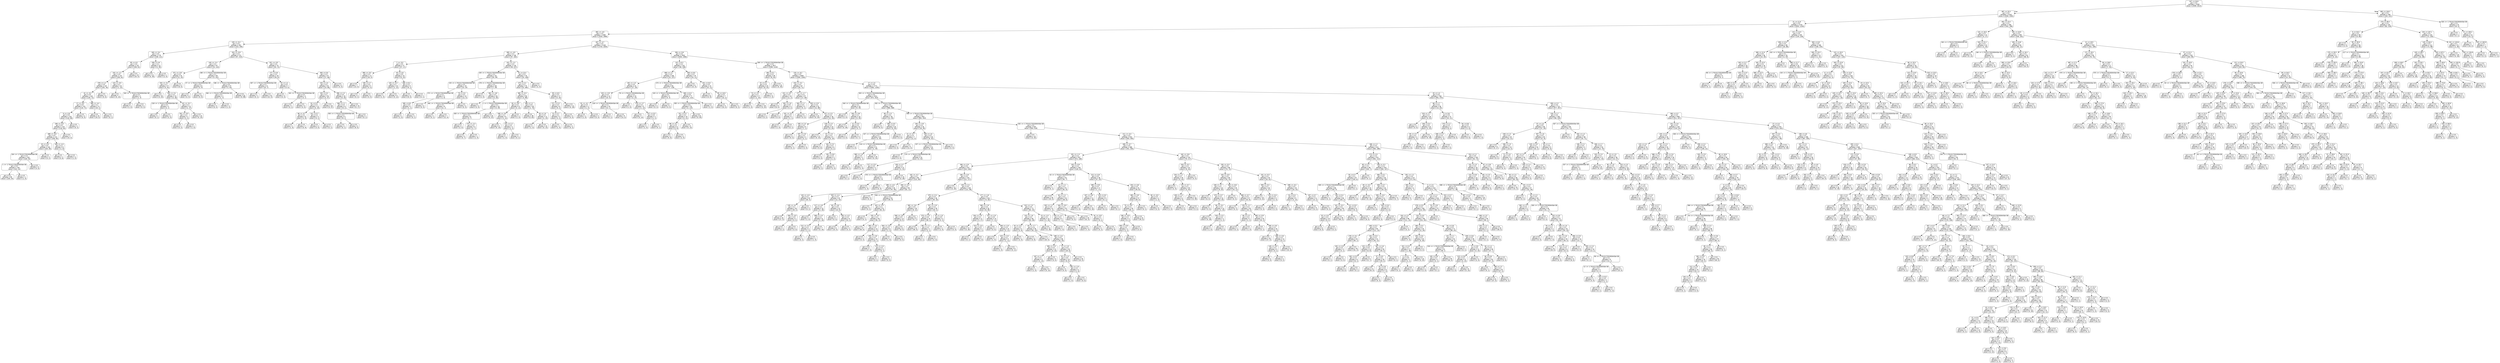 digraph Tree {
node [shape=box, style="rounded", color="black", fontname=helvetica] ;
edge [fontname=helvetica] ;
0 [label="347 <= 34.8\ngini = 0.5\nsamples = 3346\nvalue = [2599, 2614]"] ;
1 [label="387 <= 15.3\ngini = 0.5\nsamples = 3140\nvalue = [2494, 2392]"] ;
0 -> 1 [labeldistance=2.5, labelangle=45, headlabel="True"] ;
2 [label="21 <= 11.8\ngini = 0.5\nsamples = 2734\nvalue = [2052, 2194]"] ;
1 -> 2 ;
3 [label="382 <= -4.9\ngini = 0.5\nsamples = 2499\nvalue = [1918, 1966]"] ;
2 -> 3 ;
4 [label="245 <= -5.2\ngini = 0.5\nsamples = 351\nvalue = [215, 336]"] ;
3 -> 4 ;
5 [label="160 <= -3.4\ngini = 0.5\nsamples = 179\nvalue = [158, 121]"] ;
4 -> 5 ;
6 [label="95 <= 4.0\ngini = 0.5\nsamples = 157\nvalue = [156, 91]"] ;
5 -> 6 ;
7 [label="102 <= -1.2\ngini = 0.5\nsamples = 147\nvalue = [136, 91]"] ;
6 -> 7 ;
8 [label="378 <= 1.4\ngini = 0.5\nsamples = 137\nvalue = [135, 78]"] ;
7 -> 8 ;
9 [label="42 <= -5.2\ngini = 0.5\nsamples = 133\nvalue = [135, 72]"] ;
8 -> 9 ;
10 [label="17 <= -0.0\ngini = 0.5\nsamples = 122\nvalue = [116, 71]"] ;
9 -> 10 ;
11 [label="9 <= -2.8\ngini = 0.5\nsamples = 120\nvalue = [116, 66]"] ;
10 -> 11 ;
12 [label="295 <= -5.5\ngini = 0.5\nsamples = 119\nvalue = [116, 64]"] ;
11 -> 12 ;
13 [label="389 <= -5.9\ngini = 0.5\nsamples = 112\nvalue = [106, 64]"] ;
12 -> 13 ;
14 [label="20 <= -0.4\ngini = 0.5\nsamples = 104\nvalue = [105, 56]"] ;
13 -> 14 ;
15 [label="204 <= -1.7014117331926443e+38\ngini = 0.4\nsamples = 103\nvalue = [105, 54]"] ;
14 -> 15 ;
16 [label="1 <= -1.7014117331926443e+38\ngini = 0.5\nsamples = 100\nvalue = [101, 54]"] ;
15 -> 16 ;
17 [label="gini = 0.5\nsamples = 99\nvalue = [100, 54]"] ;
16 -> 17 ;
18 [label="gini = 0.0\nsamples = 1\nvalue = [1, 0]"] ;
16 -> 18 ;
19 [label="gini = 0.0\nsamples = 3\nvalue = [4, 0]"] ;
15 -> 19 ;
20 [label="gini = 0.0\nsamples = 1\nvalue = [0, 2]"] ;
14 -> 20 ;
21 [label="300 <= -4.3\ngini = 0.2\nsamples = 8\nvalue = [1, 8]"] ;
13 -> 21 ;
22 [label="gini = 0.0\nsamples = 7\nvalue = [0, 8]"] ;
21 -> 22 ;
23 [label="gini = 0.0\nsamples = 1\nvalue = [1, 0]"] ;
21 -> 23 ;
24 [label="gini = 0.0\nsamples = 7\nvalue = [10, 0]"] ;
12 -> 24 ;
25 [label="gini = 0.0\nsamples = 1\nvalue = [0, 2]"] ;
11 -> 25 ;
26 [label="gini = 0.0\nsamples = 2\nvalue = [0, 5]"] ;
10 -> 26 ;
27 [label="390 <= -4.4\ngini = 0.1\nsamples = 11\nvalue = [19, 1]"] ;
9 -> 27 ;
28 [label="gini = 0.0\nsamples = 10\nvalue = [19, 0]"] ;
27 -> 28 ;
29 [label="gini = 0.0\nsamples = 1\nvalue = [0, 1]"] ;
27 -> 29 ;
30 [label="gini = 0.0\nsamples = 4\nvalue = [0, 6]"] ;
8 -> 30 ;
31 [label="123 <= -0.5\ngini = 0.1\nsamples = 10\nvalue = [1, 13]"] ;
7 -> 31 ;
32 [label="gini = 0.0\nsamples = 7\nvalue = [0, 10]"] ;
31 -> 32 ;
33 [label="164 <= -1.7014117331926443e+38\ngini = 0.4\nsamples = 3\nvalue = [1, 3]"] ;
31 -> 33 ;
34 [label="gini = 0.0\nsamples = 1\nvalue = [1, 0]"] ;
33 -> 34 ;
35 [label="gini = 0.0\nsamples = 2\nvalue = [0, 3]"] ;
33 -> 35 ;
36 [label="gini = 0.0\nsamples = 10\nvalue = [20, 0]"] ;
6 -> 36 ;
37 [label="209 <= 4.9\ngini = 0.1\nsamples = 22\nvalue = [2, 30]"] ;
5 -> 37 ;
38 [label="gini = 0.0\nsamples = 21\nvalue = [0, 30]"] ;
37 -> 38 ;
39 [label="gini = 0.0\nsamples = 1\nvalue = [2, 0]"] ;
37 -> 39 ;
40 [label="324 <= -0.9\ngini = 0.3\nsamples = 172\nvalue = [57, 215]"] ;
4 -> 40 ;
41 [label="140 <= -2.4\ngini = 0.2\nsamples = 97\nvalue = [14, 143]"] ;
40 -> 41 ;
42 [label="371 <= -3.9\ngini = 0.3\nsamples = 32\nvalue = [11, 42]"] ;
41 -> 42 ;
43 [label="334 <= -5.2\ngini = 0.1\nsamples = 27\nvalue = [3, 42]"] ;
42 -> 43 ;
44 [label="gini = 0.0\nsamples = 12\nvalue = [0, 24]"] ;
43 -> 44 ;
45 [label="354 <= -5.1\ngini = 0.2\nsamples = 15\nvalue = [3, 18]"] ;
43 -> 45 ;
46 [label="218 <= -1.7014117331926443e+38\ngini = 0.4\nsamples = 3\nvalue = [2, 1]"] ;
45 -> 46 ;
47 [label="gini = 0.0\nsamples = 1\nvalue = [0, 1]"] ;
46 -> 47 ;
48 [label="gini = 0.0\nsamples = 2\nvalue = [2, 0]"] ;
46 -> 48 ;
49 [label="141 <= -5.2\ngini = 0.1\nsamples = 12\nvalue = [1, 17]"] ;
45 -> 49 ;
50 [label="341 <= -5.0\ngini = 0.4\nsamples = 2\nvalue = [1, 2]"] ;
49 -> 50 ;
51 [label="gini = 0.0\nsamples = 1\nvalue = [0, 2]"] ;
50 -> 51 ;
52 [label="gini = 0.0\nsamples = 1\nvalue = [1, 0]"] ;
50 -> 52 ;
53 [label="gini = 0.0\nsamples = 10\nvalue = [0, 15]"] ;
49 -> 53 ;
54 [label="gini = 0.0\nsamples = 5\nvalue = [8, 0]"] ;
42 -> 54 ;
55 [label="280 <= -1.7014117331926443e+38\ngini = 0.1\nsamples = 65\nvalue = [3, 101]"] ;
41 -> 55 ;
56 [label="27 <= -1.7014117331926443e+38\ngini = 0.3\nsamples = 8\nvalue = [2, 9]"] ;
55 -> 56 ;
57 [label="gini = 0.0\nsamples = 2\nvalue = [2, 0]"] ;
56 -> 57 ;
58 [label="gini = 0.0\nsamples = 6\nvalue = [0, 9]"] ;
56 -> 58 ;
59 [label="196 <= -1.7014117331926443e+38\ngini = 0.0\nsamples = 57\nvalue = [1, 92]"] ;
55 -> 59 ;
60 [label="364 <= -1.7014117331926443e+38\ngini = 0.3\nsamples = 4\nvalue = [1, 4]"] ;
59 -> 60 ;
61 [label="gini = 0.0\nsamples = 3\nvalue = [0, 4]"] ;
60 -> 61 ;
62 [label="gini = 0.0\nsamples = 1\nvalue = [1, 0]"] ;
60 -> 62 ;
63 [label="gini = 0.0\nsamples = 53\nvalue = [0, 88]"] ;
59 -> 63 ;
64 [label="321 <= -0.5\ngini = 0.5\nsamples = 75\nvalue = [43, 72]"] ;
40 -> 64 ;
65 [label="177 <= 0.9\ngini = 0.3\nsamples = 18\nvalue = [26, 6]"] ;
64 -> 65 ;
66 [label="267 <= -1.7014117331926443e+38\ngini = 0.1\nsamples = 11\nvalue = [22, 1]"] ;
65 -> 66 ;
67 [label="gini = 0.0\nsamples = 1\nvalue = [0, 1]"] ;
66 -> 67 ;
68 [label="gini = 0.0\nsamples = 10\nvalue = [22, 0]"] ;
66 -> 68 ;
69 [label="53 <= 1.4\ngini = 0.5\nsamples = 7\nvalue = [4, 5]"] ;
65 -> 69 ;
70 [label="gini = 0.0\nsamples = 3\nvalue = [0, 4]"] ;
69 -> 70 ;
71 [label="161 <= -1.7014117331926443e+38\ngini = 0.3\nsamples = 4\nvalue = [4, 1]"] ;
69 -> 71 ;
72 [label="gini = 0.0\nsamples = 1\nvalue = [0, 1]"] ;
71 -> 72 ;
73 [label="gini = 0.0\nsamples = 3\nvalue = [4, 0]"] ;
71 -> 73 ;
74 [label="363 <= 5.6\ngini = 0.3\nsamples = 57\nvalue = [17, 66]"] ;
64 -> 74 ;
75 [label="154 <= 1.0\ngini = 0.3\nsamples = 54\nvalue = [13, 66]"] ;
74 -> 75 ;
76 [label="230 <= 0.3\ngini = 0.1\nsamples = 35\nvalue = [4, 47]"] ;
75 -> 76 ;
77 [label="34 <= 0.2\ngini = 0.4\nsamples = 12\nvalue = [4, 10]"] ;
76 -> 77 ;
78 [label="68 <= -0.7\ngini = 0.2\nsamples = 8\nvalue = [1, 9]"] ;
77 -> 78 ;
79 [label="gini = 0.0\nsamples = 1\nvalue = [1, 0]"] ;
78 -> 79 ;
80 [label="gini = 0.0\nsamples = 7\nvalue = [0, 9]"] ;
78 -> 80 ;
81 [label="141 <= 0.7\ngini = 0.4\nsamples = 4\nvalue = [3, 1]"] ;
77 -> 81 ;
82 [label="gini = 0.0\nsamples = 3\nvalue = [3, 0]"] ;
81 -> 82 ;
83 [label="gini = 0.0\nsamples = 1\nvalue = [0, 1]"] ;
81 -> 83 ;
84 [label="gini = 0.0\nsamples = 23\nvalue = [0, 37]"] ;
76 -> 84 ;
85 [label="396 <= 1.5\ngini = 0.4\nsamples = 19\nvalue = [9, 19]"] ;
75 -> 85 ;
86 [label="360 <= 1.1\ngini = 0.3\nsamples = 6\nvalue = [9, 2]"] ;
85 -> 86 ;
87 [label="303 <= -1.7014117331926443e+38\ngini = 0.2\nsamples = 5\nvalue = [9, 1]"] ;
86 -> 87 ;
88 [label="gini = 0.0\nsamples = 1\nvalue = [0, 1]"] ;
87 -> 88 ;
89 [label="gini = 0.0\nsamples = 4\nvalue = [9, 0]"] ;
87 -> 89 ;
90 [label="gini = 0.0\nsamples = 1\nvalue = [0, 1]"] ;
86 -> 90 ;
91 [label="gini = 0.0\nsamples = 13\nvalue = [0, 17]"] ;
85 -> 91 ;
92 [label="gini = 0.0\nsamples = 3\nvalue = [4, 0]"] ;
74 -> 92 ;
93 [label="267 <= -4.7\ngini = 0.5\nsamples = 2148\nvalue = [1703, 1630]"] ;
3 -> 93 ;
94 [label="395 <= -4.9\ngini = 0.4\nsamples = 146\nvalue = [57, 164]"] ;
93 -> 94 ;
95 [label="7 <= -5.0\ngini = 0.5\nsamples = 27\nvalue = [27, 17]"] ;
94 -> 95 ;
96 [label="380 <= -0.0\ngini = 0.3\nsamples = 12\nvalue = [18, 4]"] ;
95 -> 96 ;
97 [label="gini = 0.0\nsamples = 7\nvalue = [14, 0]"] ;
96 -> 97 ;
98 [label="195 <= 2.7\ngini = 0.5\nsamples = 5\nvalue = [4, 4]"] ;
96 -> 98 ;
99 [label="gini = 0.0\nsamples = 3\nvalue = [0, 4]"] ;
98 -> 99 ;
100 [label="gini = 0.0\nsamples = 2\nvalue = [4, 0]"] ;
98 -> 100 ;
101 [label="45 <= 2.8\ngini = 0.5\nsamples = 15\nvalue = [9, 13]"] ;
95 -> 101 ;
102 [label="120 <= -5.3\ngini = 0.1\nsamples = 10\nvalue = [1, 12]"] ;
101 -> 102 ;
103 [label="gini = 0.0\nsamples = 1\nvalue = [1, 0]"] ;
102 -> 103 ;
104 [label="gini = 0.0\nsamples = 9\nvalue = [0, 12]"] ;
102 -> 104 ;
105 [label="186 <= 8.1\ngini = 0.2\nsamples = 5\nvalue = [8, 1]"] ;
101 -> 105 ;
106 [label="gini = 0.0\nsamples = 4\nvalue = [8, 0]"] ;
105 -> 106 ;
107 [label="gini = 0.0\nsamples = 1\nvalue = [0, 1]"] ;
105 -> 107 ;
108 [label="101 <= -1.3\ngini = 0.3\nsamples = 119\nvalue = [30, 147]"] ;
94 -> 108 ;
109 [label="205 <= -1.7014117331926443e+38\ngini = 0.4\nsamples = 43\nvalue = [20, 39]"] ;
108 -> 109 ;
110 [label="153 <= -1.7014117331926443e+38\ngini = 0.5\nsamples = 15\nvalue = [13, 10]"] ;
109 -> 110 ;
111 [label="272 <= -1.7014117331926443e+38\ngini = 0.2\nsamples = 5\nvalue = [1, 6]"] ;
110 -> 111 ;
112 [label="395 <= 8.5\ngini = 0.5\nsamples = 2\nvalue = [1, 1]"] ;
111 -> 112 ;
113 [label="gini = 0.0\nsamples = 1\nvalue = [1, 0]"] ;
112 -> 113 ;
114 [label="gini = 0.0\nsamples = 1\nvalue = [0, 1]"] ;
112 -> 114 ;
115 [label="gini = 0.0\nsamples = 3\nvalue = [0, 5]"] ;
111 -> 115 ;
116 [label="79 <= 3.0\ngini = 0.4\nsamples = 10\nvalue = [12, 4]"] ;
110 -> 116 ;
117 [label="381 <= -1.7014117331926443e+38\ngini = 0.1\nsamples = 8\nvalue = [12, 1]"] ;
116 -> 117 ;
118 [label="gini = 0.0\nsamples = 1\nvalue = [0, 1]"] ;
117 -> 118 ;
119 [label="gini = 0.0\nsamples = 7\nvalue = [12, 0]"] ;
117 -> 119 ;
120 [label="gini = 0.0\nsamples = 2\nvalue = [0, 3]"] ;
116 -> 120 ;
121 [label="278 <= -1.7014117331926443e+38\ngini = 0.3\nsamples = 28\nvalue = [7, 29]"] ;
109 -> 121 ;
122 [label="gini = 0.0\nsamples = 2\nvalue = [2, 0]"] ;
121 -> 122 ;
123 [label="362 <= -4.8\ngini = 0.3\nsamples = 26\nvalue = [5, 29]"] ;
121 -> 123 ;
124 [label="gini = 0.0\nsamples = 2\nvalue = [2, 0]"] ;
123 -> 124 ;
125 [label="1 <= -1.7014117331926443e+38\ngini = 0.2\nsamples = 24\nvalue = [3, 29]"] ;
123 -> 125 ;
126 [label="305 <= -1.7014117331926443e+38\ngini = 0.4\nsamples = 6\nvalue = [3, 7]"] ;
125 -> 126 ;
127 [label="gini = 0.0\nsamples = 1\nvalue = [2, 0]"] ;
126 -> 127 ;
128 [label="273 <= -2.4\ngini = 0.2\nsamples = 5\nvalue = [1, 7]"] ;
126 -> 128 ;
129 [label="gini = 0.0\nsamples = 4\nvalue = [0, 7]"] ;
128 -> 129 ;
130 [label="gini = 0.0\nsamples = 1\nvalue = [1, 0]"] ;
128 -> 130 ;
131 [label="gini = 0.0\nsamples = 18\nvalue = [0, 22]"] ;
125 -> 131 ;
132 [label="31 <= 13.4\ngini = 0.2\nsamples = 76\nvalue = [10, 108]"] ;
108 -> 132 ;
133 [label="273 <= 4.2\ngini = 0.1\nsamples = 75\nvalue = [8, 108]"] ;
132 -> 133 ;
134 [label="382 <= -0.3\ngini = 0.1\nsamples = 58\nvalue = [3, 88]"] ;
133 -> 134 ;
135 [label="18 <= -0.6\ngini = 0.2\nsamples = 9\nvalue = [2, 12]"] ;
134 -> 135 ;
136 [label="348 <= -0.9\ngini = 0.1\nsamples = 8\nvalue = [1, 12]"] ;
135 -> 136 ;
137 [label="gini = 0.0\nsamples = 6\nvalue = [0, 10]"] ;
136 -> 137 ;
138 [label="241 <= 1.2\ngini = 0.4\nsamples = 2\nvalue = [1, 2]"] ;
136 -> 138 ;
139 [label="gini = 0.0\nsamples = 1\nvalue = [1, 0]"] ;
138 -> 139 ;
140 [label="gini = 0.0\nsamples = 1\nvalue = [0, 2]"] ;
138 -> 140 ;
141 [label="gini = 0.0\nsamples = 1\nvalue = [1, 0]"] ;
135 -> 141 ;
142 [label="266 <= 1.1\ngini = 0.0\nsamples = 49\nvalue = [1, 76]"] ;
134 -> 142 ;
143 [label="gini = 0.0\nsamples = 38\nvalue = [0, 63]"] ;
142 -> 143 ;
144 [label="18 <= 1.6\ngini = 0.1\nsamples = 11\nvalue = [1, 13]"] ;
142 -> 144 ;
145 [label="gini = 0.0\nsamples = 1\nvalue = [1, 0]"] ;
144 -> 145 ;
146 [label="gini = 0.0\nsamples = 10\nvalue = [0, 13]"] ;
144 -> 146 ;
147 [label="59 <= 6.5\ngini = 0.3\nsamples = 17\nvalue = [5, 20]"] ;
133 -> 147 ;
148 [label="271 <= 5.2\ngini = 0.4\nsamples = 6\nvalue = [5, 2]"] ;
147 -> 148 ;
149 [label="73 <= 3.7\ngini = 0.4\nsamples = 3\nvalue = [1, 2]"] ;
148 -> 149 ;
150 [label="gini = 0.0\nsamples = 1\nvalue = [1, 0]"] ;
149 -> 150 ;
151 [label="gini = 0.0\nsamples = 2\nvalue = [0, 2]"] ;
149 -> 151 ;
152 [label="gini = 0.0\nsamples = 3\nvalue = [4, 0]"] ;
148 -> 152 ;
153 [label="gini = 0.0\nsamples = 11\nvalue = [0, 18]"] ;
147 -> 153 ;
154 [label="gini = 0.0\nsamples = 1\nvalue = [2, 0]"] ;
132 -> 154 ;
155 [label="394 <= -5.6\ngini = 0.5\nsamples = 2002\nvalue = [1646, 1466]"] ;
93 -> 155 ;
156 [label="137 <= 6.1\ngini = 0.4\nsamples = 125\nvalue = [48, 148]"] ;
155 -> 156 ;
157 [label="369 <= -2.1\ngini = 0.3\nsamples = 106\nvalue = [24, 137]"] ;
156 -> 157 ;
158 [label="192 <= -1.5\ngini = 0.5\nsamples = 24\nvalue = [17, 19]"] ;
157 -> 158 ;
159 [label="233 <= -3.9\ngini = 0.4\nsamples = 14\nvalue = [15, 5]"] ;
158 -> 159 ;
160 [label="91 <= -4.1\ngini = 0.3\nsamples = 4\nvalue = [1, 4]"] ;
159 -> 160 ;
161 [label="gini = 0.0\nsamples = 1\nvalue = [1, 0]"] ;
160 -> 161 ;
162 [label="gini = 0.0\nsamples = 3\nvalue = [0, 4]"] ;
160 -> 162 ;
163 [label="226 <= -1.7014117331926443e+38\ngini = 0.1\nsamples = 10\nvalue = [14, 1]"] ;
159 -> 163 ;
164 [label="gini = 0.0\nsamples = 1\nvalue = [0, 1]"] ;
163 -> 164 ;
165 [label="gini = 0.0\nsamples = 9\nvalue = [14, 0]"] ;
163 -> 165 ;
166 [label="78 <= -1.7014117331926443e+38\ngini = 0.2\nsamples = 10\nvalue = [2, 14]"] ;
158 -> 166 ;
167 [label="gini = 0.0\nsamples = 1\nvalue = [1, 0]"] ;
166 -> 167 ;
168 [label="379 <= -2.7\ngini = 0.1\nsamples = 9\nvalue = [1, 14]"] ;
166 -> 168 ;
169 [label="gini = 0.0\nsamples = 7\nvalue = [0, 13]"] ;
168 -> 169 ;
170 [label="227 <= 0.0\ngini = 0.5\nsamples = 2\nvalue = [1, 1]"] ;
168 -> 170 ;
171 [label="gini = 0.0\nsamples = 1\nvalue = [1, 0]"] ;
170 -> 171 ;
172 [label="gini = 0.0\nsamples = 1\nvalue = [0, 1]"] ;
170 -> 172 ;
173 [label="273 <= -1.7014117331926443e+38\ngini = 0.1\nsamples = 82\nvalue = [7, 118]"] ;
157 -> 173 ;
174 [label="103 <= -1.7014117331926443e+38\ngini = 0.5\nsamples = 5\nvalue = [4, 3]"] ;
173 -> 174 ;
175 [label="gini = 0.0\nsamples = 3\nvalue = [0, 3]"] ;
174 -> 175 ;
176 [label="gini = 0.0\nsamples = 2\nvalue = [4, 0]"] ;
174 -> 176 ;
177 [label="369 <= 6.3\ngini = 0.0\nsamples = 77\nvalue = [3, 115]"] ;
173 -> 177 ;
178 [label="355 <= -1.7014117331926443e+38\ngini = 0.0\nsamples = 76\nvalue = [2, 115]"] ;
177 -> 178 ;
179 [label="311 <= 0.1\ngini = 0.2\nsamples = 15\nvalue = [2, 21]"] ;
178 -> 179 ;
180 [label="98 <= -0.1\ngini = 0.3\nsamples = 6\nvalue = [2, 8]"] ;
179 -> 180 ;
181 [label="gini = 0.0\nsamples = 4\nvalue = [0, 8]"] ;
180 -> 181 ;
182 [label="gini = 0.0\nsamples = 2\nvalue = [2, 0]"] ;
180 -> 182 ;
183 [label="gini = 0.0\nsamples = 9\nvalue = [0, 13]"] ;
179 -> 183 ;
184 [label="gini = 0.0\nsamples = 61\nvalue = [0, 94]"] ;
178 -> 184 ;
185 [label="gini = 0.0\nsamples = 1\nvalue = [1, 0]"] ;
177 -> 185 ;
186 [label="349 <= 6.6\ngini = 0.4\nsamples = 19\nvalue = [24, 11]"] ;
156 -> 186 ;
187 [label="gini = 0.0\nsamples = 6\nvalue = [14, 0]"] ;
186 -> 187 ;
188 [label="341 <= 9.0\ngini = 0.5\nsamples = 13\nvalue = [10, 11]"] ;
186 -> 188 ;
189 [label="gini = 0.0\nsamples = 6\nvalue = [0, 9]"] ;
188 -> 189 ;
190 [label="58 <= 10.9\ngini = 0.3\nsamples = 7\nvalue = [10, 2]"] ;
188 -> 190 ;
191 [label="gini = 0.0\nsamples = 5\nvalue = [10, 0]"] ;
190 -> 191 ;
192 [label="gini = 0.0\nsamples = 2\nvalue = [0, 2]"] ;
190 -> 192 ;
193 [label="290 <= -1.7014117331926443e+38\ngini = 0.5\nsamples = 1877\nvalue = [1598, 1318]"] ;
155 -> 193 ;
194 [label="180 <= 0.1\ngini = 0.2\nsamples = 39\nvalue = [8, 54]"] ;
193 -> 194 ;
195 [label="15 <= 0.1\ngini = 0.4\nsamples = 20\nvalue = [8, 24]"] ;
194 -> 195 ;
196 [label="74 <= -4.1\ngini = 0.1\nsamples = 17\nvalue = [1, 24]"] ;
195 -> 196 ;
197 [label="gini = 0.0\nsamples = 1\nvalue = [1, 0]"] ;
196 -> 197 ;
198 [label="gini = 0.0\nsamples = 16\nvalue = [0, 24]"] ;
196 -> 198 ;
199 [label="gini = 0.0\nsamples = 3\nvalue = [7, 0]"] ;
195 -> 199 ;
200 [label="gini = 0.0\nsamples = 19\nvalue = [0, 30]"] ;
194 -> 200 ;
201 [label="125 <= -6.2\ngini = 0.5\nsamples = 1838\nvalue = [1590, 1264]"] ;
193 -> 201 ;
202 [label="234 <= -3.2\ngini = 0.4\nsamples = 67\nvalue = [28, 71]"] ;
201 -> 202 ;
203 [label="221 <= -0.4\ngini = 0.3\nsamples = 10\nvalue = [11, 2]"] ;
202 -> 203 ;
204 [label="gini = 0.0\nsamples = 6\nvalue = [8, 0]"] ;
203 -> 204 ;
205 [label="352 <= 1.8\ngini = 0.5\nsamples = 4\nvalue = [3, 2]"] ;
203 -> 205 ;
206 [label="gini = 0.0\nsamples = 2\nvalue = [0, 2]"] ;
205 -> 206 ;
207 [label="gini = 0.0\nsamples = 2\nvalue = [3, 0]"] ;
205 -> 207 ;
208 [label="277 <= -1.7\ngini = 0.3\nsamples = 57\nvalue = [17, 69]"] ;
202 -> 208 ;
209 [label="263 <= 1.1\ngini = 0.3\nsamples = 5\nvalue = [5, 1]"] ;
208 -> 209 ;
210 [label="101 <= -0.4\ngini = 0.5\nsamples = 2\nvalue = [1, 1]"] ;
209 -> 210 ;
211 [label="gini = 0.0\nsamples = 1\nvalue = [1, 0]"] ;
210 -> 211 ;
212 [label="gini = 0.0\nsamples = 1\nvalue = [0, 1]"] ;
210 -> 212 ;
213 [label="gini = 0.0\nsamples = 3\nvalue = [4, 0]"] ;
209 -> 213 ;
214 [label="205 <= -0.3\ngini = 0.3\nsamples = 52\nvalue = [12, 68]"] ;
208 -> 214 ;
215 [label="gini = 0.0\nsamples = 23\nvalue = [0, 33]"] ;
214 -> 215 ;
216 [label="227 <= -0.1\ngini = 0.4\nsamples = 29\nvalue = [12, 35]"] ;
214 -> 216 ;
217 [label="205 <= 1.0\ngini = 0.2\nsamples = 6\nvalue = [7, 1]"] ;
216 -> 217 ;
218 [label="gini = 0.0\nsamples = 4\nvalue = [5, 0]"] ;
217 -> 218 ;
219 [label="297 <= 4.9\ngini = 0.4\nsamples = 2\nvalue = [2, 1]"] ;
217 -> 219 ;
220 [label="gini = 0.0\nsamples = 1\nvalue = [0, 1]"] ;
219 -> 220 ;
221 [label="gini = 0.0\nsamples = 1\nvalue = [2, 0]"] ;
219 -> 221 ;
222 [label="128 <= 1.5\ngini = 0.2\nsamples = 23\nvalue = [5, 34]"] ;
216 -> 222 ;
223 [label="gini = 0.0\nsamples = 14\nvalue = [0, 24]"] ;
222 -> 223 ;
224 [label="20 <= 1.9\ngini = 0.4\nsamples = 9\nvalue = [5, 10]"] ;
222 -> 224 ;
225 [label="gini = 0.0\nsamples = 3\nvalue = [0, 8]"] ;
224 -> 225 ;
226 [label="164 <= 3.3\ngini = 0.4\nsamples = 6\nvalue = [5, 2]"] ;
224 -> 226 ;
227 [label="gini = 0.0\nsamples = 4\nvalue = [4, 0]"] ;
226 -> 227 ;
228 [label="351 <= 6.8\ngini = 0.4\nsamples = 2\nvalue = [1, 2]"] ;
226 -> 228 ;
229 [label="gini = 0.0\nsamples = 1\nvalue = [0, 2]"] ;
228 -> 229 ;
230 [label="gini = 0.0\nsamples = 1\nvalue = [1, 0]"] ;
228 -> 230 ;
231 [label="17 <= 1.5\ngini = 0.5\nsamples = 1771\nvalue = [1562, 1193]"] ;
201 -> 231 ;
232 [label="303 <= -1.7014117331926443e+38\ngini = 0.5\nsamples = 1011\nvalue = [971, 623]"] ;
231 -> 232 ;
233 [label="340 <= -1.7014117331926443e+38\ngini = 0.2\nsamples = 24\nvalue = [5, 35]"] ;
232 -> 233 ;
234 [label="gini = 0.0\nsamples = 1\nvalue = [2, 0]"] ;
233 -> 234 ;
235 [label="194 <= -0.6\ngini = 0.1\nsamples = 23\nvalue = [3, 35]"] ;
233 -> 235 ;
236 [label="gini = 0.0\nsamples = 17\nvalue = [0, 28]"] ;
235 -> 236 ;
237 [label="12 <= 0.0\ngini = 0.4\nsamples = 6\nvalue = [3, 7]"] ;
235 -> 237 ;
238 [label="gini = 0.0\nsamples = 2\nvalue = [3, 0]"] ;
237 -> 238 ;
239 [label="gini = 0.0\nsamples = 4\nvalue = [0, 7]"] ;
237 -> 239 ;
240 [label="352 <= -1.7014117331926443e+38\ngini = 0.5\nsamples = 987\nvalue = [966, 588]"] ;
232 -> 240 ;
241 [label="69 <= -1.5\ngini = 0.4\nsamples = 30\nvalue = [14, 35]"] ;
240 -> 241 ;
242 [label="gini = 0.0\nsamples = 5\nvalue = [9, 0]"] ;
241 -> 242 ;
243 [label="289 <= 0.5\ngini = 0.2\nsamples = 25\nvalue = [5, 35]"] ;
241 -> 243 ;
244 [label="107 <= -1.7014117331926443e+38\ngini = 0.1\nsamples = 22\nvalue = [2, 35]"] ;
243 -> 244 ;
245 [label="gini = 0.0\nsamples = 1\nvalue = [1, 0]"] ;
244 -> 245 ;
246 [label="216 <= -1.7014117331926443e+38\ngini = 0.1\nsamples = 21\nvalue = [1, 35]"] ;
244 -> 246 ;
247 [label="380 <= -1.6\ngini = 0.5\nsamples = 2\nvalue = [1, 1]"] ;
246 -> 247 ;
248 [label="gini = 0.0\nsamples = 1\nvalue = [0, 1]"] ;
247 -> 248 ;
249 [label="gini = 0.0\nsamples = 1\nvalue = [1, 0]"] ;
247 -> 249 ;
250 [label="gini = 0.0\nsamples = 19\nvalue = [0, 34]"] ;
246 -> 250 ;
251 [label="gini = 0.0\nsamples = 3\nvalue = [3, 0]"] ;
243 -> 251 ;
252 [label="356 <= -1.7014117331926443e+38\ngini = 0.5\nsamples = 957\nvalue = [952, 553]"] ;
240 -> 252 ;
253 [label="194 <= -4.9\ngini = 0.4\nsamples = 33\nvalue = [18, 35]"] ;
252 -> 253 ;
254 [label="21 <= -4.7\ngini = 0.3\nsamples = 7\nvalue = [12, 3]"] ;
253 -> 254 ;
255 [label="gini = 0.0\nsamples = 2\nvalue = [0, 3]"] ;
254 -> 255 ;
256 [label="gini = 0.0\nsamples = 5\nvalue = [12, 0]"] ;
254 -> 256 ;
257 [label="200 <= 1.8\ngini = 0.3\nsamples = 26\nvalue = [6, 32]"] ;
253 -> 257 ;
258 [label="237 <= -1.7014117331926443e+38\ngini = 0.2\nsamples = 24\nvalue = [4, 32]"] ;
257 -> 258 ;
259 [label="gini = 0.0\nsamples = 1\nvalue = [2, 0]"] ;
258 -> 259 ;
260 [label="175 <= -1.7014117331926443e+38\ngini = 0.1\nsamples = 23\nvalue = [2, 32]"] ;
258 -> 260 ;
261 [label="217 <= -0.4\ngini = 0.5\nsamples = 2\nvalue = [1, 1]"] ;
260 -> 261 ;
262 [label="gini = 0.0\nsamples = 1\nvalue = [0, 1]"] ;
261 -> 262 ;
263 [label="gini = 0.0\nsamples = 1\nvalue = [1, 0]"] ;
261 -> 263 ;
264 [label="136 <= -3.7\ngini = 0.1\nsamples = 21\nvalue = [1, 31]"] ;
260 -> 264 ;
265 [label="376 <= -1.7014117331926443e+38\ngini = 0.4\nsamples = 2\nvalue = [1, 3]"] ;
264 -> 265 ;
266 [label="gini = 0.0\nsamples = 1\nvalue = [1, 0]"] ;
265 -> 266 ;
267 [label="gini = 0.0\nsamples = 1\nvalue = [0, 3]"] ;
265 -> 267 ;
268 [label="gini = 0.0\nsamples = 19\nvalue = [0, 28]"] ;
264 -> 268 ;
269 [label="gini = 0.0\nsamples = 2\nvalue = [2, 0]"] ;
257 -> 269 ;
270 [label="332 <= -1.7014117331926443e+38\ngini = 0.5\nsamples = 924\nvalue = [934, 518]"] ;
252 -> 270 ;
271 [label="gini = 0.0\nsamples = 14\nvalue = [0, 25]"] ;
270 -> 271 ;
272 [label="211 <= -0.3\ngini = 0.5\nsamples = 910\nvalue = [934, 493]"] ;
270 -> 272 ;
273 [label="289 <= -0.7\ngini = 0.5\nsamples = 489\nvalue = [451, 305]"] ;
272 -> 273 ;
274 [label="251 <= -1.3\ngini = 0.4\nsamples = 357\nvalue = [372, 188]"] ;
273 -> 274 ;
275 [label="384 <= -2.9\ngini = 0.5\nsamples = 257\nvalue = [244, 156]"] ;
274 -> 275 ;
276 [label="162 <= -4.2\ngini = 0.4\nsamples = 96\nvalue = [123, 39]"] ;
275 -> 276 ;
277 [label="288 <= -4.5\ngini = 0.5\nsamples = 40\nvalue = [42, 28]"] ;
276 -> 277 ;
278 [label="120 <= -4.3\ngini = 0.2\nsamples = 20\nvalue = [30, 4]"] ;
277 -> 278 ;
279 [label="135 <= -4.2\ngini = 0.1\nsamples = 18\nvalue = [30, 2]"] ;
278 -> 279 ;
280 [label="gini = 0.0\nsamples = 16\nvalue = [27, 0]"] ;
279 -> 280 ;
281 [label="294 <= -4.0\ngini = 0.5\nsamples = 2\nvalue = [3, 2]"] ;
279 -> 281 ;
282 [label="gini = 0.0\nsamples = 1\nvalue = [0, 2]"] ;
281 -> 282 ;
283 [label="gini = 0.0\nsamples = 1\nvalue = [3, 0]"] ;
281 -> 283 ;
284 [label="gini = 0.0\nsamples = 2\nvalue = [0, 2]"] ;
278 -> 284 ;
285 [label="320 <= -4.4\ngini = 0.4\nsamples = 20\nvalue = [12, 24]"] ;
277 -> 285 ;
286 [label="117 <= -4.5\ngini = 0.2\nsamples = 10\nvalue = [2, 18]"] ;
285 -> 286 ;
287 [label="gini = 0.0\nsamples = 1\nvalue = [1, 0]"] ;
286 -> 287 ;
288 [label="268 <= -4.4\ngini = 0.1\nsamples = 9\nvalue = [1, 18]"] ;
286 -> 288 ;
289 [label="212 <= -4.4\ngini = 0.4\nsamples = 2\nvalue = [1, 2]"] ;
288 -> 289 ;
290 [label="gini = 0.0\nsamples = 1\nvalue = [0, 2]"] ;
289 -> 290 ;
291 [label="gini = 0.0\nsamples = 1\nvalue = [1, 0]"] ;
289 -> 291 ;
292 [label="gini = 0.0\nsamples = 7\nvalue = [0, 16]"] ;
288 -> 292 ;
293 [label="83 <= -4.6\ngini = 0.5\nsamples = 10\nvalue = [10, 6]"] ;
285 -> 293 ;
294 [label="gini = 0.0\nsamples = 2\nvalue = [0, 4]"] ;
293 -> 294 ;
295 [label="183 <= -4.2\ngini = 0.3\nsamples = 8\nvalue = [10, 2]"] ;
293 -> 295 ;
296 [label="gini = 0.0\nsamples = 6\nvalue = [10, 0]"] ;
295 -> 296 ;
297 [label="gini = 0.0\nsamples = 2\nvalue = [0, 2]"] ;
295 -> 297 ;
298 [label="260 <= -4.4\ngini = 0.2\nsamples = 56\nvalue = [81, 11]"] ;
276 -> 298 ;
299 [label="gini = 0.0\nsamples = 3\nvalue = [0, 3]"] ;
298 -> 299 ;
300 [label="349 <= -1.7014117331926443e+38\ngini = 0.2\nsamples = 53\nvalue = [81, 8]"] ;
298 -> 300 ;
301 [label="gini = 0.0\nsamples = 2\nvalue = [0, 2]"] ;
300 -> 301 ;
302 [label="322 <= -4.4\ngini = 0.1\nsamples = 51\nvalue = [81, 6]"] ;
300 -> 302 ;
303 [label="gini = 0.0\nsamples = 1\nvalue = [0, 1]"] ;
302 -> 303 ;
304 [label="155 <= -3.4\ngini = 0.1\nsamples = 50\nvalue = [81, 5]"] ;
302 -> 304 ;
305 [label="gini = 0.0\nsamples = 37\nvalue = [59, 0]"] ;
304 -> 305 ;
306 [label="383 <= -3.4\ngini = 0.3\nsamples = 13\nvalue = [22, 5]"] ;
304 -> 306 ;
307 [label="gini = 0.0\nsamples = 3\nvalue = [0, 4]"] ;
306 -> 307 ;
308 [label="339 <= -2.8\ngini = 0.1\nsamples = 10\nvalue = [22, 1]"] ;
306 -> 308 ;
309 [label="gini = 0.0\nsamples = 7\nvalue = [17, 0]"] ;
308 -> 309 ;
310 [label="113 <= -2.0\ngini = 0.3\nsamples = 3\nvalue = [5, 1]"] ;
308 -> 310 ;
311 [label="gini = 0.0\nsamples = 1\nvalue = [0, 1]"] ;
310 -> 311 ;
312 [label="gini = 0.0\nsamples = 2\nvalue = [5, 0]"] ;
310 -> 312 ;
313 [label="282 <= -2.9\ngini = 0.5\nsamples = 161\nvalue = [121, 117]"] ;
275 -> 313 ;
314 [label="gini = 0.0\nsamples = 12\nvalue = [0, 19]"] ;
313 -> 314 ;
315 [label="105 <= -2.1\ngini = 0.5\nsamples = 149\nvalue = [121, 98]"] ;
313 -> 315 ;
316 [label="375 <= -2.4\ngini = 0.4\nsamples = 46\nvalue = [49, 16]"] ;
315 -> 316 ;
317 [label="392 <= -2.6\ngini = 0.5\nsamples = 18\nvalue = [9, 12]"] ;
316 -> 317 ;
318 [label="306 <= -2.8\ngini = 0.5\nsamples = 12\nvalue = [9, 5]"] ;
317 -> 318 ;
319 [label="304 <= -2.8\ngini = 0.3\nsamples = 6\nvalue = [1, 5]"] ;
318 -> 319 ;
320 [label="gini = 0.0\nsamples = 1\nvalue = [1, 0]"] ;
319 -> 320 ;
321 [label="gini = 0.0\nsamples = 5\nvalue = [0, 5]"] ;
319 -> 321 ;
322 [label="gini = 0.0\nsamples = 6\nvalue = [8, 0]"] ;
318 -> 322 ;
323 [label="gini = 0.0\nsamples = 6\nvalue = [0, 7]"] ;
317 -> 323 ;
324 [label="207 <= -1.9\ngini = 0.2\nsamples = 28\nvalue = [40, 4]"] ;
316 -> 324 ;
325 [label="275 <= -1.5\ngini = 0.0\nsamples = 24\nvalue = [38, 1]"] ;
324 -> 325 ;
326 [label="gini = 0.0\nsamples = 22\nvalue = [36, 0]"] ;
325 -> 326 ;
327 [label="381 <= -1.1\ngini = 0.4\nsamples = 2\nvalue = [2, 1]"] ;
325 -> 327 ;
328 [label="gini = 0.0\nsamples = 1\nvalue = [0, 1]"] ;
327 -> 328 ;
329 [label="gini = 0.0\nsamples = 1\nvalue = [2, 0]"] ;
327 -> 329 ;
330 [label="25 <= -1.9\ngini = 0.5\nsamples = 4\nvalue = [2, 3]"] ;
324 -> 330 ;
331 [label="gini = 0.0\nsamples = 2\nvalue = [2, 0]"] ;
330 -> 331 ;
332 [label="gini = 0.0\nsamples = 2\nvalue = [0, 3]"] ;
330 -> 332 ;
333 [label="177 <= -1.8\ngini = 0.5\nsamples = 103\nvalue = [72, 82]"] ;
315 -> 333 ;
334 [label="360 <= -1.9\ngini = 0.3\nsamples = 30\nvalue = [8, 38]"] ;
333 -> 334 ;
335 [label="204 <= -2.0\ngini = 0.1\nsamples = 17\nvalue = [1, 27]"] ;
334 -> 335 ;
336 [label="gini = 0.0\nsamples = 15\nvalue = [0, 26]"] ;
335 -> 336 ;
337 [label="314 <= -2.0\ngini = 0.5\nsamples = 2\nvalue = [1, 1]"] ;
335 -> 337 ;
338 [label="gini = 0.0\nsamples = 1\nvalue = [0, 1]"] ;
337 -> 338 ;
339 [label="gini = 0.0\nsamples = 1\nvalue = [1, 0]"] ;
337 -> 339 ;
340 [label="247 <= -1.9\ngini = 0.5\nsamples = 13\nvalue = [7, 11]"] ;
334 -> 340 ;
341 [label="gini = 0.0\nsamples = 3\nvalue = [5, 0]"] ;
340 -> 341 ;
342 [label="269 <= -1.9\ngini = 0.3\nsamples = 10\nvalue = [2, 11]"] ;
340 -> 342 ;
343 [label="gini = 0.0\nsamples = 1\nvalue = [1, 0]"] ;
342 -> 343 ;
344 [label="223 <= -2.0\ngini = 0.2\nsamples = 9\nvalue = [1, 11]"] ;
342 -> 344 ;
345 [label="gini = 0.0\nsamples = 1\nvalue = [1, 0]"] ;
344 -> 345 ;
346 [label="gini = 0.0\nsamples = 8\nvalue = [0, 11]"] ;
344 -> 346 ;
347 [label="312 <= -1.3\ngini = 0.5\nsamples = 73\nvalue = [64, 44]"] ;
333 -> 347 ;
348 [label="132 <= -1.8\ngini = 0.4\nsamples = 60\nvalue = [63, 28]"] ;
347 -> 348 ;
349 [label="25 <= -2.0\ngini = 0.3\nsamples = 5\nvalue = [2, 8]"] ;
348 -> 349 ;
350 [label="gini = 0.0\nsamples = 1\nvalue = [2, 0]"] ;
349 -> 350 ;
351 [label="gini = 0.0\nsamples = 4\nvalue = [0, 8]"] ;
349 -> 351 ;
352 [label="64 <= -1.7\ngini = 0.4\nsamples = 55\nvalue = [61, 20]"] ;
348 -> 352 ;
353 [label="gini = 0.0\nsamples = 17\nvalue = [28, 0]"] ;
352 -> 353 ;
354 [label="188 <= -1.6\ngini = 0.5\nsamples = 38\nvalue = [33, 20]"] ;
352 -> 354 ;
355 [label="356 <= -1.5\ngini = 0.3\nsamples = 12\nvalue = [4, 14]"] ;
354 -> 355 ;
356 [label="197 <= -1.7\ngini = 0.1\nsamples = 9\nvalue = [1, 14]"] ;
355 -> 356 ;
357 [label="gini = 0.0\nsamples = 1\nvalue = [1, 0]"] ;
356 -> 357 ;
358 [label="gini = 0.0\nsamples = 8\nvalue = [0, 14]"] ;
356 -> 358 ;
359 [label="gini = 0.0\nsamples = 3\nvalue = [3, 0]"] ;
355 -> 359 ;
360 [label="72 <= -1.5\ngini = 0.3\nsamples = 26\nvalue = [29, 6]"] ;
354 -> 360 ;
361 [label="25 <= -1.3\ngini = 0.5\nsamples = 10\nvalue = [6, 6]"] ;
360 -> 361 ;
362 [label="gini = 0.0\nsamples = 5\nvalue = [5, 0]"] ;
361 -> 362 ;
363 [label="282 <= -1.6\ngini = 0.2\nsamples = 5\nvalue = [1, 6]"] ;
361 -> 363 ;
364 [label="gini = 0.0\nsamples = 1\nvalue = [1, 0]"] ;
363 -> 364 ;
365 [label="gini = 0.0\nsamples = 4\nvalue = [0, 6]"] ;
363 -> 365 ;
366 [label="gini = 0.0\nsamples = 16\nvalue = [23, 0]"] ;
360 -> 366 ;
367 [label="13 <= -1.0\ngini = 0.1\nsamples = 13\nvalue = [1, 16]"] ;
347 -> 367 ;
368 [label="gini = 0.0\nsamples = 12\nvalue = [0, 16]"] ;
367 -> 368 ;
369 [label="gini = 0.0\nsamples = 1\nvalue = [1, 0]"] ;
367 -> 369 ;
370 [label="135 <= -0.9\ngini = 0.3\nsamples = 100\nvalue = [128, 32]"] ;
274 -> 370 ;
371 [label="16 <= -1.7014117331926443e+38\ngini = 0.1\nsamples = 52\nvalue = [81, 7]"] ;
370 -> 371 ;
372 [label="gini = 0.0\nsamples = 1\nvalue = [0, 1]"] ;
371 -> 372 ;
373 [label="15 <= -1.1\ngini = 0.1\nsamples = 51\nvalue = [81, 6]"] ;
371 -> 373 ;
374 [label="gini = 0.0\nsamples = 18\nvalue = [33, 0]"] ;
373 -> 374 ;
375 [label="64 <= -1.1\ngini = 0.2\nsamples = 33\nvalue = [48, 6]"] ;
373 -> 375 ;
376 [label="202 <= -1.1\ngini = 0.5\nsamples = 8\nvalue = [7, 4]"] ;
375 -> 376 ;
377 [label="250 <= -1.4\ngini = 0.2\nsamples = 5\nvalue = [7, 1]"] ;
376 -> 377 ;
378 [label="gini = 0.0\nsamples = 1\nvalue = [0, 1]"] ;
377 -> 378 ;
379 [label="gini = 0.0\nsamples = 4\nvalue = [7, 0]"] ;
377 -> 379 ;
380 [label="gini = 0.0\nsamples = 3\nvalue = [0, 3]"] ;
376 -> 380 ;
381 [label="194 <= -0.9\ngini = 0.1\nsamples = 25\nvalue = [41, 2]"] ;
375 -> 381 ;
382 [label="gini = 0.0\nsamples = 18\nvalue = [32, 0]"] ;
381 -> 382 ;
383 [label="61 <= -0.8\ngini = 0.3\nsamples = 7\nvalue = [9, 2]"] ;
381 -> 383 ;
384 [label="gini = 0.0\nsamples = 2\nvalue = [0, 2]"] ;
383 -> 384 ;
385 [label="gini = 0.0\nsamples = 5\nvalue = [9, 0]"] ;
383 -> 385 ;
386 [label="212 <= -0.9\ngini = 0.5\nsamples = 48\nvalue = [47, 25]"] ;
370 -> 386 ;
387 [label="385 <= -0.8\ngini = 0.4\nsamples = 17\nvalue = [7, 17]"] ;
386 -> 387 ;
388 [label="197 <= -0.9\ngini = 0.1\nsamples = 12\nvalue = [1, 16]"] ;
387 -> 388 ;
389 [label="gini = 0.0\nsamples = 1\nvalue = [1, 0]"] ;
388 -> 389 ;
390 [label="gini = 0.0\nsamples = 11\nvalue = [0, 16]"] ;
388 -> 390 ;
391 [label="119 <= 0.0\ngini = 0.2\nsamples = 5\nvalue = [6, 1]"] ;
387 -> 391 ;
392 [label="gini = 0.0\nsamples = 4\nvalue = [6, 0]"] ;
391 -> 392 ;
393 [label="gini = 0.0\nsamples = 1\nvalue = [0, 1]"] ;
391 -> 393 ;
394 [label="334 <= -0.6\ngini = 0.3\nsamples = 31\nvalue = [40, 8]"] ;
386 -> 394 ;
395 [label="383 <= -0.5\ngini = 0.1\nsamples = 27\nvalue = [39, 3]"] ;
394 -> 395 ;
396 [label="75 <= -0.9\ngini = 0.1\nsamples = 26\nvalue = [39, 2]"] ;
395 -> 396 ;
397 [label="180 <= -0.8\ngini = 0.4\nsamples = 4\nvalue = [4, 2]"] ;
396 -> 397 ;
398 [label="359 <= -0.9\ngini = 0.4\nsamples = 2\nvalue = [1, 2]"] ;
397 -> 398 ;
399 [label="gini = 0.0\nsamples = 1\nvalue = [1, 0]"] ;
398 -> 399 ;
400 [label="gini = 0.0\nsamples = 1\nvalue = [0, 2]"] ;
398 -> 400 ;
401 [label="gini = 0.0\nsamples = 2\nvalue = [3, 0]"] ;
397 -> 401 ;
402 [label="gini = 0.0\nsamples = 22\nvalue = [35, 0]"] ;
396 -> 402 ;
403 [label="gini = 0.0\nsamples = 1\nvalue = [0, 1]"] ;
395 -> 403 ;
404 [label="60 <= -0.5\ngini = 0.3\nsamples = 4\nvalue = [1, 5]"] ;
394 -> 404 ;
405 [label="gini = 0.0\nsamples = 3\nvalue = [0, 5]"] ;
404 -> 405 ;
406 [label="gini = 0.0\nsamples = 1\nvalue = [1, 0]"] ;
404 -> 406 ;
407 [label="162 <= -0.6\ngini = 0.5\nsamples = 132\nvalue = [79, 117]"] ;
273 -> 407 ;
408 [label="318 <= -0.2\ngini = 0.3\nsamples = 34\nvalue = [9, 44]"] ;
407 -> 408 ;
409 [label="234 <= -1.2\ngini = 0.2\nsamples = 30\nvalue = [5, 44]"] ;
408 -> 409 ;
410 [label="gini = 0.0\nsamples = 2\nvalue = [2, 0]"] ;
409 -> 410 ;
411 [label="175 <= -0.7\ngini = 0.1\nsamples = 28\nvalue = [3, 44]"] ;
409 -> 411 ;
412 [label="138 <= -1.4\ngini = 0.5\nsamples = 6\nvalue = [3, 5]"] ;
411 -> 412 ;
413 [label="gini = 0.0\nsamples = 3\nvalue = [0, 5]"] ;
412 -> 413 ;
414 [label="gini = 0.0\nsamples = 3\nvalue = [3, 0]"] ;
412 -> 414 ;
415 [label="gini = 0.0\nsamples = 22\nvalue = [0, 39]"] ;
411 -> 415 ;
416 [label="gini = 0.0\nsamples = 4\nvalue = [4, 0]"] ;
408 -> 416 ;
417 [label="230 <= -0.4\ngini = 0.5\nsamples = 98\nvalue = [70, 73]"] ;
407 -> 417 ;
418 [label="103 <= -0.5\ngini = 0.5\nsamples = 58\nvalue = [52, 31]"] ;
417 -> 418 ;
419 [label="108 <= -0.7\ngini = 0.4\nsamples = 18\nvalue = [9, 20]"] ;
418 -> 419 ;
420 [label="gini = 0.0\nsamples = 3\nvalue = [6, 0]"] ;
419 -> 420 ;
421 [label="370 <= -0.7\ngini = 0.2\nsamples = 15\nvalue = [3, 20]"] ;
419 -> 421 ;
422 [label="gini = 0.0\nsamples = 1\nvalue = [2, 0]"] ;
421 -> 422 ;
423 [label="80 <= -0.4\ngini = 0.1\nsamples = 14\nvalue = [1, 20]"] ;
421 -> 423 ;
424 [label="gini = 0.0\nsamples = 12\nvalue = [0, 18]"] ;
423 -> 424 ;
425 [label="343 <= -0.1\ngini = 0.4\nsamples = 2\nvalue = [1, 2]"] ;
423 -> 425 ;
426 [label="gini = 0.0\nsamples = 1\nvalue = [1, 0]"] ;
425 -> 426 ;
427 [label="gini = 0.0\nsamples = 1\nvalue = [0, 2]"] ;
425 -> 427 ;
428 [label="260 <= -0.8\ngini = 0.3\nsamples = 40\nvalue = [43, 11]"] ;
418 -> 428 ;
429 [label="gini = 0.0\nsamples = 3\nvalue = [0, 3]"] ;
428 -> 429 ;
430 [label="368 <= -0.7\ngini = 0.3\nsamples = 37\nvalue = [43, 8]"] ;
428 -> 430 ;
431 [label="gini = 0.0\nsamples = 2\nvalue = [0, 3]"] ;
430 -> 431 ;
432 [label="178 <= -1.1\ngini = 0.2\nsamples = 35\nvalue = [43, 5]"] ;
430 -> 432 ;
433 [label="48 <= 1.5\ngini = 0.4\nsamples = 2\nvalue = [1, 2]"] ;
432 -> 433 ;
434 [label="gini = 0.0\nsamples = 1\nvalue = [0, 2]"] ;
433 -> 434 ;
435 [label="gini = 0.0\nsamples = 1\nvalue = [1, 0]"] ;
433 -> 435 ;
436 [label="360 <= -0.9\ngini = 0.1\nsamples = 33\nvalue = [42, 3]"] ;
432 -> 436 ;
437 [label="gini = 0.0\nsamples = 1\nvalue = [0, 1]"] ;
436 -> 437 ;
438 [label="199 <= -0.5\ngini = 0.1\nsamples = 32\nvalue = [42, 2]"] ;
436 -> 438 ;
439 [label="gini = 0.0\nsamples = 18\nvalue = [27, 0]"] ;
438 -> 439 ;
440 [label="188 <= -0.5\ngini = 0.2\nsamples = 14\nvalue = [15, 2]"] ;
438 -> 440 ;
441 [label="149 <= -0.5\ngini = 0.4\nsamples = 5\nvalue = [5, 2]"] ;
440 -> 441 ;
442 [label="gini = 0.0\nsamples = 3\nvalue = [5, 0]"] ;
441 -> 442 ;
443 [label="gini = 0.0\nsamples = 2\nvalue = [0, 2]"] ;
441 -> 443 ;
444 [label="gini = 0.0\nsamples = 9\nvalue = [10, 0]"] ;
440 -> 444 ;
445 [label="151 <= -0.3\ngini = 0.4\nsamples = 40\nvalue = [18, 42]"] ;
417 -> 445 ;
446 [label="359 <= -0.2\ngini = 0.1\nsamples = 20\nvalue = [2, 27]"] ;
445 -> 446 ;
447 [label="gini = 0.0\nsamples = 15\nvalue = [0, 24]"] ;
446 -> 447 ;
448 [label="115 <= -0.4\ngini = 0.5\nsamples = 5\nvalue = [2, 3]"] ;
446 -> 448 ;
449 [label="gini = 0.0\nsamples = 3\nvalue = [0, 3]"] ;
448 -> 449 ;
450 [label="gini = 0.0\nsamples = 2\nvalue = [2, 0]"] ;
448 -> 450 ;
451 [label="289 <= -0.3\ngini = 0.5\nsamples = 20\nvalue = [16, 15]"] ;
445 -> 451 ;
452 [label="54 <= 0.4\ngini = 0.3\nsamples = 9\nvalue = [3, 13]"] ;
451 -> 452 ;
453 [label="gini = 0.0\nsamples = 7\nvalue = [0, 13]"] ;
452 -> 453 ;
454 [label="gini = 0.0\nsamples = 2\nvalue = [3, 0]"] ;
452 -> 454 ;
455 [label="257 <= 0.7\ngini = 0.2\nsamples = 11\nvalue = [13, 2]"] ;
451 -> 455 ;
456 [label="gini = 0.0\nsamples = 9\nvalue = [13, 0]"] ;
455 -> 456 ;
457 [label="gini = 0.0\nsamples = 2\nvalue = [0, 2]"] ;
455 -> 457 ;
458 [label="186 <= 1.2\ngini = 0.4\nsamples = 421\nvalue = [483, 188]"] ;
272 -> 458 ;
459 [label="173 <= -0.1\ngini = 0.3\nsamples = 321\nvalue = [392, 114]"] ;
458 -> 459 ;
460 [label="65 <= 2.4\ngini = 0.1\nsamples = 68\nvalue = [100, 7]"] ;
459 -> 460 ;
461 [label="55 <= 0.7\ngini = 0.1\nsamples = 67\nvalue = [100, 6]"] ;
460 -> 461 ;
462 [label="269 <= -1.7014117331926443e+38\ngini = 0.1\nsamples = 66\nvalue = [100, 5]"] ;
461 -> 462 ;
463 [label="gini = 0.0\nsamples = 1\nvalue = [0, 1]"] ;
462 -> 463 ;
464 [label="162 <= 0.4\ngini = 0.1\nsamples = 65\nvalue = [100, 4]"] ;
462 -> 464 ;
465 [label="101 <= -0.3\ngini = 0.0\nsamples = 59\nvalue = [92, 2]"] ;
464 -> 465 ;
466 [label="25 <= -0.4\ngini = 0.3\nsamples = 10\nvalue = [9, 2]"] ;
465 -> 466 ;
467 [label="gini = 0.0\nsamples = 8\nvalue = [9, 0]"] ;
466 -> 467 ;
468 [label="gini = 0.0\nsamples = 2\nvalue = [0, 2]"] ;
466 -> 468 ;
469 [label="gini = 0.0\nsamples = 49\nvalue = [83, 0]"] ;
465 -> 469 ;
470 [label="111 <= 0.0\ngini = 0.3\nsamples = 6\nvalue = [8, 2]"] ;
464 -> 470 ;
471 [label="gini = 0.0\nsamples = 2\nvalue = [0, 2]"] ;
470 -> 471 ;
472 [label="gini = 0.0\nsamples = 4\nvalue = [8, 0]"] ;
470 -> 472 ;
473 [label="gini = 0.0\nsamples = 1\nvalue = [0, 1]"] ;
461 -> 473 ;
474 [label="gini = 0.0\nsamples = 1\nvalue = [0, 1]"] ;
460 -> 474 ;
475 [label="238 <= -0.1\ngini = 0.4\nsamples = 253\nvalue = [292, 107]"] ;
459 -> 475 ;
476 [label="360 <= 0.1\ngini = 0.5\nsamples = 26\nvalue = [20, 26]"] ;
475 -> 476 ;
477 [label="49 <= -0.3\ngini = 0.2\nsamples = 10\nvalue = [2, 16]"] ;
476 -> 477 ;
478 [label="gini = 0.0\nsamples = 1\nvalue = [2, 0]"] ;
477 -> 478 ;
479 [label="gini = 0.0\nsamples = 9\nvalue = [0, 16]"] ;
477 -> 479 ;
480 [label="308 <= 0.7\ngini = 0.5\nsamples = 16\nvalue = [18, 10]"] ;
476 -> 480 ;
481 [label="258 <= -0.0\ngini = 0.2\nsamples = 12\nvalue = [18, 3]"] ;
480 -> 481 ;
482 [label="gini = 0.0\nsamples = 9\nvalue = [15, 0]"] ;
481 -> 482 ;
483 [label="320 <= 0.4\ngini = 0.5\nsamples = 3\nvalue = [3, 3]"] ;
481 -> 483 ;
484 [label="gini = 0.0\nsamples = 1\nvalue = [0, 3]"] ;
483 -> 484 ;
485 [label="gini = 0.0\nsamples = 2\nvalue = [3, 0]"] ;
483 -> 485 ;
486 [label="gini = 0.0\nsamples = 4\nvalue = [0, 7]"] ;
480 -> 486 ;
487 [label="351 <= -1.2\ngini = 0.4\nsamples = 227\nvalue = [272, 81]"] ;
475 -> 487 ;
488 [label="365 <= 0.1\ngini = 0.2\nsamples = 4\nvalue = [1, 7]"] ;
487 -> 488 ;
489 [label="gini = 0.0\nsamples = 3\nvalue = [0, 7]"] ;
488 -> 489 ;
490 [label="gini = 0.0\nsamples = 1\nvalue = [1, 0]"] ;
488 -> 490 ;
491 [label="3 <= 1.5\ngini = 0.3\nsamples = 223\nvalue = [271, 74]"] ;
487 -> 491 ;
492 [label="274 <= 1.1\ngini = 0.3\nsamples = 219\nvalue = [270, 67]"] ;
491 -> 492 ;
493 [label="278 <= 0.5\ngini = 0.4\nsamples = 182\nvalue = [212, 65]"] ;
492 -> 493 ;
494 [label="104 <= 1.0\ngini = 0.2\nsamples = 86\nvalue = [111, 15]"] ;
493 -> 494 ;
495 [label="300 <= 0.2\ngini = 0.2\nsamples = 84\nvalue = [111, 13]"] ;
494 -> 495 ;
496 [label="278 <= -0.1\ngini = 0.0\nsamples = 43\nvalue = [65, 1]"] ;
495 -> 496 ;
497 [label="301 <= -0.3\ngini = 0.3\nsamples = 3\nvalue = [4, 1]"] ;
496 -> 497 ;
498 [label="gini = 0.0\nsamples = 1\nvalue = [0, 1]"] ;
497 -> 498 ;
499 [label="gini = 0.0\nsamples = 2\nvalue = [4, 0]"] ;
497 -> 499 ;
500 [label="gini = 0.0\nsamples = 40\nvalue = [61, 0]"] ;
496 -> 500 ;
501 [label="161 <= 0.3\ngini = 0.3\nsamples = 41\nvalue = [46, 12]"] ;
495 -> 501 ;
502 [label="222 <= 0.2\ngini = 0.5\nsamples = 11\nvalue = [6, 8]"] ;
501 -> 502 ;
503 [label="352 <= 0.3\ngini = 0.2\nsamples = 6\nvalue = [6, 1]"] ;
502 -> 503 ;
504 [label="gini = 0.0\nsamples = 5\nvalue = [6, 0]"] ;
503 -> 504 ;
505 [label="gini = 0.0\nsamples = 1\nvalue = [0, 1]"] ;
503 -> 505 ;
506 [label="gini = 0.0\nsamples = 5\nvalue = [0, 7]"] ;
502 -> 506 ;
507 [label="367 <= 1.8\ngini = 0.2\nsamples = 30\nvalue = [40, 4]"] ;
501 -> 507 ;
508 [label="57 <= 0.5\ngini = 0.1\nsamples = 29\nvalue = [40, 3]"] ;
507 -> 508 ;
509 [label="gini = 0.0\nsamples = 21\nvalue = [33, 0]"] ;
508 -> 509 ;
510 [label="43 <= 0.6\ngini = 0.4\nsamples = 8\nvalue = [7, 3]"] ;
508 -> 510 ;
511 [label="gini = 0.0\nsamples = 3\nvalue = [0, 3]"] ;
510 -> 511 ;
512 [label="gini = 0.0\nsamples = 5\nvalue = [7, 0]"] ;
510 -> 512 ;
513 [label="gini = 0.0\nsamples = 1\nvalue = [0, 1]"] ;
507 -> 513 ;
514 [label="gini = 0.0\nsamples = 2\nvalue = [0, 2]"] ;
494 -> 514 ;
515 [label="116 <= 0.5\ngini = 0.4\nsamples = 96\nvalue = [101, 50]"] ;
493 -> 515 ;
516 [label="189 <= 0.3\ngini = 0.4\nsamples = 25\nvalue = [12, 26]"] ;
515 -> 516 ;
517 [label="gini = 0.0\nsamples = 5\nvalue = [7, 0]"] ;
516 -> 517 ;
518 [label="156 <= 0.6\ngini = 0.3\nsamples = 20\nvalue = [5, 26]"] ;
516 -> 518 ;
519 [label="321 <= 0.2\ngini = 0.1\nsamples = 17\nvalue = [1, 26]"] ;
518 -> 519 ;
520 [label="4 <= 0.1\ngini = 0.5\nsamples = 2\nvalue = [1, 1]"] ;
519 -> 520 ;
521 [label="gini = 0.0\nsamples = 1\nvalue = [0, 1]"] ;
520 -> 521 ;
522 [label="gini = 0.0\nsamples = 1\nvalue = [1, 0]"] ;
520 -> 522 ;
523 [label="gini = 0.0\nsamples = 15\nvalue = [0, 25]"] ;
519 -> 523 ;
524 [label="gini = 0.0\nsamples = 3\nvalue = [4, 0]"] ;
518 -> 524 ;
525 [label="59 <= 0.8\ngini = 0.3\nsamples = 71\nvalue = [89, 24]"] ;
515 -> 525 ;
526 [label="141 <= 1.1\ngini = 0.1\nsamples = 32\nvalue = [48, 2]"] ;
525 -> 526 ;
527 [label="226 <= -1.7014117331926443e+38\ngini = 0.0\nsamples = 31\nvalue = [48, 1]"] ;
526 -> 527 ;
528 [label="155 <= 0.6\ngini = 0.4\nsamples = 2\nvalue = [2, 1]"] ;
527 -> 528 ;
529 [label="gini = 0.0\nsamples = 1\nvalue = [2, 0]"] ;
528 -> 529 ;
530 [label="gini = 0.0\nsamples = 1\nvalue = [0, 1]"] ;
528 -> 530 ;
531 [label="gini = 0.0\nsamples = 29\nvalue = [46, 0]"] ;
527 -> 531 ;
532 [label="gini = 0.0\nsamples = 1\nvalue = [0, 1]"] ;
526 -> 532 ;
533 [label="349 <= 0.8\ngini = 0.5\nsamples = 39\nvalue = [41, 22]"] ;
525 -> 533 ;
534 [label="72 <= 0.9\ngini = 0.3\nsamples = 11\nvalue = [4, 15]"] ;
533 -> 534 ;
535 [label="110 <= 0.6\ngini = 0.2\nsamples = 9\nvalue = [2, 15]"] ;
534 -> 535 ;
536 [label="gini = 0.0\nsamples = 1\nvalue = [2, 0]"] ;
535 -> 536 ;
537 [label="gini = 0.0\nsamples = 8\nvalue = [0, 15]"] ;
535 -> 537 ;
538 [label="gini = 0.0\nsamples = 2\nvalue = [2, 0]"] ;
534 -> 538 ;
539 [label="84 <= 1.2\ngini = 0.3\nsamples = 28\nvalue = [37, 7]"] ;
533 -> 539 ;
540 [label="36 <= 0.8\ngini = 0.1\nsamples = 26\nvalue = [37, 3]"] ;
539 -> 540 ;
541 [label="gini = 0.0\nsamples = 1\nvalue = [0, 1]"] ;
540 -> 541 ;
542 [label="199 <= 1.3\ngini = 0.1\nsamples = 25\nvalue = [37, 2]"] ;
540 -> 542 ;
543 [label="gini = 0.0\nsamples = 23\nvalue = [37, 0]"] ;
542 -> 543 ;
544 [label="gini = 0.0\nsamples = 2\nvalue = [0, 2]"] ;
542 -> 544 ;
545 [label="gini = 0.0\nsamples = 2\nvalue = [0, 4]"] ;
539 -> 545 ;
546 [label="76 <= -0.5\ngini = 0.1\nsamples = 37\nvalue = [58, 2]"] ;
492 -> 546 ;
547 [label="gini = 0.0\nsamples = 1\nvalue = [0, 1]"] ;
546 -> 547 ;
548 [label="296 <= 1.0\ngini = 0.0\nsamples = 36\nvalue = [58, 1]"] ;
546 -> 548 ;
549 [label="130 <= 1.4\ngini = 0.4\nsamples = 2\nvalue = [2, 1]"] ;
548 -> 549 ;
550 [label="gini = 0.0\nsamples = 1\nvalue = [0, 1]"] ;
549 -> 550 ;
551 [label="gini = 0.0\nsamples = 1\nvalue = [2, 0]"] ;
549 -> 551 ;
552 [label="gini = 0.0\nsamples = 34\nvalue = [56, 0]"] ;
548 -> 552 ;
553 [label="310 <= 0.7\ngini = 0.2\nsamples = 4\nvalue = [1, 7]"] ;
491 -> 553 ;
554 [label="gini = 0.0\nsamples = 3\nvalue = [0, 7]"] ;
553 -> 554 ;
555 [label="gini = 0.0\nsamples = 1\nvalue = [1, 0]"] ;
553 -> 555 ;
556 [label="314 <= 1.1\ngini = 0.5\nsamples = 100\nvalue = [91, 74]"] ;
458 -> 556 ;
557 [label="131 <= 1.5\ngini = 0.3\nsamples = 29\nvalue = [8, 40]"] ;
556 -> 557 ;
558 [label="124 <= 5.8\ngini = 0.1\nsamples = 23\nvalue = [2, 38]"] ;
557 -> 558 ;
559 [label="388 <= -1.7014117331926443e+38\ngini = 0.0\nsamples = 22\nvalue = [1, 38]"] ;
558 -> 559 ;
560 [label="397 <= 0.2\ngini = 0.5\nsamples = 2\nvalue = [1, 1]"] ;
559 -> 560 ;
561 [label="gini = 0.0\nsamples = 1\nvalue = [0, 1]"] ;
560 -> 561 ;
562 [label="gini = 0.0\nsamples = 1\nvalue = [1, 0]"] ;
560 -> 562 ;
563 [label="gini = 0.0\nsamples = 20\nvalue = [0, 37]"] ;
559 -> 563 ;
564 [label="gini = 0.0\nsamples = 1\nvalue = [1, 0]"] ;
558 -> 564 ;
565 [label="181 <= 2.5\ngini = 0.4\nsamples = 6\nvalue = [6, 2]"] ;
557 -> 565 ;
566 [label="gini = 0.0\nsamples = 4\nvalue = [6, 0]"] ;
565 -> 566 ;
567 [label="gini = 0.0\nsamples = 2\nvalue = [0, 2]"] ;
565 -> 567 ;
568 [label="67 <= -0.8\ngini = 0.4\nsamples = 71\nvalue = [83, 34]"] ;
556 -> 568 ;
569 [label="gini = 0.0\nsamples = 5\nvalue = [0, 8]"] ;
568 -> 569 ;
570 [label="60 <= 1.3\ngini = 0.4\nsamples = 66\nvalue = [83, 26]"] ;
568 -> 570 ;
571 [label="gini = 0.0\nsamples = 19\nvalue = [31, 0]"] ;
570 -> 571 ;
572 [label="151 <= 0.7\ngini = 0.4\nsamples = 47\nvalue = [52, 26]"] ;
570 -> 572 ;
573 [label="gini = 0.0\nsamples = 2\nvalue = [0, 4]"] ;
572 -> 573 ;
574 [label="61 <= 1.3\ngini = 0.4\nsamples = 45\nvalue = [52, 22]"] ;
572 -> 574 ;
575 [label="282 <= 1.3\ngini = 0.3\nsamples = 5\nvalue = [1, 5]"] ;
574 -> 575 ;
576 [label="gini = 0.0\nsamples = 1\nvalue = [1, 0]"] ;
575 -> 576 ;
577 [label="gini = 0.0\nsamples = 4\nvalue = [0, 5]"] ;
575 -> 577 ;
578 [label="200 <= -1.7014117331926443e+38\ngini = 0.4\nsamples = 40\nvalue = [51, 17]"] ;
574 -> 578 ;
579 [label="gini = 0.0\nsamples = 3\nvalue = [0, 4]"] ;
578 -> 579 ;
580 [label="120 <= 0.9\ngini = 0.3\nsamples = 37\nvalue = [51, 13]"] ;
578 -> 580 ;
581 [label="79 <= 1.5\ngini = 0.4\nsamples = 3\nvalue = [1, 3]"] ;
580 -> 581 ;
582 [label="gini = 0.0\nsamples = 2\nvalue = [0, 3]"] ;
581 -> 582 ;
583 [label="gini = 0.0\nsamples = 1\nvalue = [1, 0]"] ;
581 -> 583 ;
584 [label="259 <= 1.9\ngini = 0.3\nsamples = 34\nvalue = [50, 10]"] ;
580 -> 584 ;
585 [label="201 <= 1.6\ngini = 0.1\nsamples = 20\nvalue = [36, 3]"] ;
584 -> 585 ;
586 [label="gini = 0.0\nsamples = 14\nvalue = [28, 0]"] ;
585 -> 586 ;
587 [label="113 <= 1.4\ngini = 0.4\nsamples = 6\nvalue = [8, 3]"] ;
585 -> 587 ;
588 [label="gini = 0.0\nsamples = 2\nvalue = [0, 3]"] ;
587 -> 588 ;
589 [label="gini = 0.0\nsamples = 4\nvalue = [8, 0]"] ;
587 -> 589 ;
590 [label="366 <= 2.9\ngini = 0.4\nsamples = 14\nvalue = [14, 7]"] ;
584 -> 590 ;
591 [label="gini = 0.0\nsamples = 4\nvalue = [0, 5]"] ;
590 -> 591 ;
592 [label="355 <= 1.5\ngini = 0.2\nsamples = 10\nvalue = [14, 2]"] ;
590 -> 592 ;
593 [label="gini = 0.0\nsamples = 1\nvalue = [0, 1]"] ;
592 -> 593 ;
594 [label="58 <= -1.7014117331926443e+38\ngini = 0.1\nsamples = 9\nvalue = [14, 1]"] ;
592 -> 594 ;
595 [label="12 <= -1.7014117331926443e+38\ngini = 0.3\nsamples = 4\nvalue = [4, 1]"] ;
594 -> 595 ;
596 [label="gini = 0.0\nsamples = 2\nvalue = [3, 0]"] ;
595 -> 596 ;
597 [label="303 <= 9.3\ngini = 0.5\nsamples = 2\nvalue = [1, 1]"] ;
595 -> 597 ;
598 [label="gini = 0.0\nsamples = 1\nvalue = [0, 1]"] ;
597 -> 598 ;
599 [label="gini = 0.0\nsamples = 1\nvalue = [1, 0]"] ;
597 -> 599 ;
600 [label="gini = 0.0\nsamples = 5\nvalue = [10, 0]"] ;
594 -> 600 ;
601 [label="25 <= 1.3\ngini = 0.5\nsamples = 760\nvalue = [591, 570]"] ;
231 -> 601 ;
602 [label="68 <= 1.7\ngini = 0.3\nsamples = 46\nvalue = [14, 63]"] ;
601 -> 602 ;
603 [label="219 <= -1.1\ngini = 0.1\nsamples = 34\nvalue = [4, 52]"] ;
602 -> 603 ;
604 [label="gini = 0.0\nsamples = 2\nvalue = [3, 0]"] ;
603 -> 604 ;
605 [label="236 <= 0.4\ngini = 0.0\nsamples = 32\nvalue = [1, 52]"] ;
603 -> 605 ;
606 [label="39 <= 1.5\ngini = 0.4\nsamples = 4\nvalue = [1, 3]"] ;
605 -> 606 ;
607 [label="gini = 0.0\nsamples = 1\nvalue = [1, 0]"] ;
606 -> 607 ;
608 [label="gini = 0.0\nsamples = 3\nvalue = [0, 3]"] ;
606 -> 608 ;
609 [label="gini = 0.0\nsamples = 28\nvalue = [0, 49]"] ;
605 -> 609 ;
610 [label="3 <= 3.6\ngini = 0.5\nsamples = 12\nvalue = [10, 11]"] ;
602 -> 610 ;
611 [label="373 <= 1.2\ngini = 0.3\nsamples = 7\nvalue = [9, 2]"] ;
610 -> 611 ;
612 [label="268 <= 2.3\ngini = 0.4\nsamples = 3\nvalue = [1, 2]"] ;
611 -> 612 ;
613 [label="gini = 0.0\nsamples = 2\nvalue = [0, 2]"] ;
612 -> 613 ;
614 [label="gini = 0.0\nsamples = 1\nvalue = [1, 0]"] ;
612 -> 614 ;
615 [label="gini = 0.0\nsamples = 4\nvalue = [8, 0]"] ;
611 -> 615 ;
616 [label="64 <= 8.6\ngini = 0.2\nsamples = 5\nvalue = [1, 9]"] ;
610 -> 616 ;
617 [label="gini = 0.0\nsamples = 4\nvalue = [0, 9]"] ;
616 -> 617 ;
618 [label="gini = 0.0\nsamples = 1\nvalue = [1, 0]"] ;
616 -> 618 ;
619 [label="359 <= 2.2\ngini = 0.5\nsamples = 714\nvalue = [577, 507]"] ;
601 -> 619 ;
620 [label="126 <= 1.7\ngini = 0.5\nsamples = 106\nvalue = [66, 100]"] ;
619 -> 620 ;
621 [label="57 <= 1.6\ngini = 0.5\nsamples = 48\nvalue = [47, 29]"] ;
620 -> 621 ;
622 [label="248 <= 1.3\ngini = 0.4\nsamples = 19\nvalue = [10, 21]"] ;
621 -> 622 ;
623 [label="gini = 0.0\nsamples = 9\nvalue = [0, 17]"] ;
622 -> 623 ;
624 [label="296 <= 1.5\ngini = 0.4\nsamples = 10\nvalue = [10, 4]"] ;
622 -> 624 ;
625 [label="gini = 0.0\nsamples = 6\nvalue = [9, 0]"] ;
624 -> 625 ;
626 [label="72 <= 1.6\ngini = 0.3\nsamples = 4\nvalue = [1, 4]"] ;
624 -> 626 ;
627 [label="gini = 0.0\nsamples = 3\nvalue = [0, 4]"] ;
626 -> 627 ;
628 [label="gini = 0.0\nsamples = 1\nvalue = [1, 0]"] ;
626 -> 628 ;
629 [label="357 <= 1.8\ngini = 0.3\nsamples = 29\nvalue = [37, 8]"] ;
621 -> 629 ;
630 [label="145 <= 1.8\ngini = 0.1\nsamples = 20\nvalue = [32, 2]"] ;
629 -> 630 ;
631 [label="167 <= 1.4\ngini = 0.1\nsamples = 19\nvalue = [32, 1]"] ;
630 -> 631 ;
632 [label="206 <= 1.4\ngini = 0.3\nsamples = 5\nvalue = [5, 1]"] ;
631 -> 632 ;
633 [label="gini = 0.0\nsamples = 4\nvalue = [5, 0]"] ;
632 -> 633 ;
634 [label="gini = 0.0\nsamples = 1\nvalue = [0, 1]"] ;
632 -> 634 ;
635 [label="gini = 0.0\nsamples = 14\nvalue = [27, 0]"] ;
631 -> 635 ;
636 [label="gini = 0.0\nsamples = 1\nvalue = [0, 1]"] ;
630 -> 636 ;
637 [label="93 <= 1.7\ngini = 0.5\nsamples = 9\nvalue = [5, 6]"] ;
629 -> 637 ;
638 [label="gini = 0.0\nsamples = 5\nvalue = [0, 6]"] ;
637 -> 638 ;
639 [label="gini = 0.0\nsamples = 4\nvalue = [5, 0]"] ;
637 -> 639 ;
640 [label="307 <= -1.7014117331926443e+38\ngini = 0.3\nsamples = 58\nvalue = [19, 71]"] ;
620 -> 640 ;
641 [label="gini = 0.0\nsamples = 2\nvalue = [3, 0]"] ;
640 -> 641 ;
642 [label="262 <= 1.3\ngini = 0.3\nsamples = 56\nvalue = [16, 71]"] ;
640 -> 642 ;
643 [label="106 <= 2.1\ngini = 0.4\nsamples = 3\nvalue = [2, 1]"] ;
642 -> 643 ;
644 [label="gini = 0.0\nsamples = 2\nvalue = [2, 0]"] ;
643 -> 644 ;
645 [label="gini = 0.0\nsamples = 1\nvalue = [0, 1]"] ;
643 -> 645 ;
646 [label="196 <= 1.7\ngini = 0.3\nsamples = 53\nvalue = [14, 70]"] ;
642 -> 646 ;
647 [label="103 <= 1.5\ngini = 0.1\nsamples = 17\nvalue = [1, 33]"] ;
646 -> 647 ;
648 [label="337 <= -1.7014117331926443e+38\ngini = 0.4\nsamples = 2\nvalue = [1, 2]"] ;
647 -> 648 ;
649 [label="gini = 0.0\nsamples = 1\nvalue = [0, 2]"] ;
648 -> 649 ;
650 [label="gini = 0.0\nsamples = 1\nvalue = [1, 0]"] ;
648 -> 650 ;
651 [label="gini = 0.0\nsamples = 15\nvalue = [0, 31]"] ;
647 -> 651 ;
652 [label="13 <= 1.9\ngini = 0.4\nsamples = 36\nvalue = [13, 37]"] ;
646 -> 652 ;
653 [label="85 <= 1.8\ngini = 0.3\nsamples = 5\nvalue = [4, 1]"] ;
652 -> 653 ;
654 [label="gini = 0.0\nsamples = 1\nvalue = [0, 1]"] ;
653 -> 654 ;
655 [label="gini = 0.0\nsamples = 4\nvalue = [4, 0]"] ;
653 -> 655 ;
656 [label="219 <= 2.0\ngini = 0.3\nsamples = 31\nvalue = [9, 36]"] ;
652 -> 656 ;
657 [label="gini = 0.0\nsamples = 8\nvalue = [0, 15]"] ;
656 -> 657 ;
658 [label="342 <= 2.0\ngini = 0.4\nsamples = 23\nvalue = [9, 21]"] ;
656 -> 658 ;
659 [label="gini = 0.0\nsamples = 4\nvalue = [4, 0]"] ;
658 -> 659 ;
660 [label="0 <= 1.9\ngini = 0.3\nsamples = 19\nvalue = [5, 21]"] ;
658 -> 660 ;
661 [label="gini = 0.0\nsamples = 2\nvalue = [2, 0]"] ;
660 -> 661 ;
662 [label="140 <= 2.0\ngini = 0.2\nsamples = 17\nvalue = [3, 21]"] ;
660 -> 662 ;
663 [label="gini = 0.0\nsamples = 1\nvalue = [1, 0]"] ;
662 -> 663 ;
664 [label="349 <= 2.7\ngini = 0.2\nsamples = 16\nvalue = [2, 21]"] ;
662 -> 664 ;
665 [label="gini = 0.0\nsamples = 7\nvalue = [0, 13]"] ;
664 -> 665 ;
666 [label="357 <= 2.1\ngini = 0.3\nsamples = 9\nvalue = [2, 8]"] ;
664 -> 666 ;
667 [label="gini = 0.0\nsamples = 7\nvalue = [0, 8]"] ;
666 -> 667 ;
668 [label="gini = 0.0\nsamples = 2\nvalue = [2, 0]"] ;
666 -> 668 ;
669 [label="380 <= 4.2\ngini = 0.5\nsamples = 608\nvalue = [511, 407]"] ;
619 -> 669 ;
670 [label="231 <= 2.6\ngini = 0.4\nsamples = 129\nvalue = [133, 54]"] ;
669 -> 670 ;
671 [label="105 <= 2.2\ngini = 0.5\nsamples = 40\nvalue = [27, 29]"] ;
670 -> 671 ;
672 [label="115 <= 1.5\ngini = 0.3\nsamples = 15\nvalue = [15, 4]"] ;
671 -> 672 ;
673 [label="gini = 0.0\nsamples = 3\nvalue = [0, 4]"] ;
672 -> 673 ;
674 [label="gini = 0.0\nsamples = 12\nvalue = [15, 0]"] ;
672 -> 674 ;
675 [label="197 <= 2.3\ngini = 0.4\nsamples = 25\nvalue = [12, 25]"] ;
671 -> 675 ;
676 [label="386 <= 2.3\ngini = 0.4\nsamples = 7\nvalue = [8, 4]"] ;
675 -> 676 ;
677 [label="gini = 0.0\nsamples = 4\nvalue = [6, 0]"] ;
676 -> 677 ;
678 [label="372 <= 2.6\ngini = 0.4\nsamples = 3\nvalue = [2, 4]"] ;
676 -> 678 ;
679 [label="gini = 0.0\nsamples = 2\nvalue = [0, 4]"] ;
678 -> 679 ;
680 [label="gini = 0.0\nsamples = 1\nvalue = [2, 0]"] ;
678 -> 680 ;
681 [label="180 <= 2.6\ngini = 0.3\nsamples = 18\nvalue = [4, 21]"] ;
675 -> 681 ;
682 [label="339 <= 2.4\ngini = 0.1\nsamples = 15\nvalue = [1, 21]"] ;
681 -> 682 ;
683 [label="gini = 0.0\nsamples = 1\nvalue = [1, 0]"] ;
682 -> 683 ;
684 [label="gini = 0.0\nsamples = 14\nvalue = [0, 21]"] ;
682 -> 684 ;
685 [label="gini = 0.0\nsamples = 3\nvalue = [3, 0]"] ;
681 -> 685 ;
686 [label="208 <= -1.7014117331926443e+38\ngini = 0.3\nsamples = 89\nvalue = [106, 25]"] ;
670 -> 686 ;
687 [label="gini = 0.0\nsamples = 2\nvalue = [0, 3]"] ;
686 -> 687 ;
688 [label="258 <= 2.2\ngini = 0.3\nsamples = 87\nvalue = [106, 22]"] ;
686 -> 688 ;
689 [label="320 <= 2.9\ngini = 0.3\nsamples = 5\nvalue = [1, 4]"] ;
688 -> 689 ;
690 [label="gini = 0.0\nsamples = 1\nvalue = [1, 0]"] ;
689 -> 690 ;
691 [label="gini = 0.0\nsamples = 4\nvalue = [0, 4]"] ;
689 -> 691 ;
692 [label="38 <= 10.8\ngini = 0.2\nsamples = 82\nvalue = [105, 18]"] ;
688 -> 692 ;
693 [label="62 <= 1.5\ngini = 0.2\nsamples = 81\nvalue = [105, 16]"] ;
692 -> 693 ;
694 [label="gini = 0.0\nsamples = 2\nvalue = [0, 2]"] ;
693 -> 694 ;
695 [label="380 <= 3.7\ngini = 0.2\nsamples = 79\nvalue = [105, 14]"] ;
693 -> 695 ;
696 [label="0 <= 3.8\ngini = 0.3\nsamples = 60\nvalue = [77, 14]"] ;
695 -> 696 ;
697 [label="10 <= 3.9\ngini = 0.2\nsamples = 53\nvalue = [70, 9]"] ;
696 -> 697 ;
698 [label="396 <= -1.7014117331926443e+38\ngini = 0.2\nsamples = 50\nvalue = [69, 7]"] ;
697 -> 698 ;
699 [label="gini = 0.0\nsamples = 1\nvalue = [0, 1]"] ;
698 -> 699 ;
700 [label="50 <= -1.7014117331926443e+38\ngini = 0.1\nsamples = 49\nvalue = [69, 6]"] ;
698 -> 700 ;
701 [label="gini = 0.0\nsamples = 1\nvalue = [0, 1]"] ;
700 -> 701 ;
702 [label="398 <= 2.3\ngini = 0.1\nsamples = 48\nvalue = [69, 5]"] ;
700 -> 702 ;
703 [label="gini = 0.0\nsamples = 1\nvalue = [0, 1]"] ;
702 -> 703 ;
704 [label="380 <= 3.6\ngini = 0.1\nsamples = 47\nvalue = [69, 4]"] ;
702 -> 704 ;
705 [label="85 <= 2.7\ngini = 0.1\nsamples = 46\nvalue = [69, 3]"] ;
704 -> 705 ;
706 [label="361 <= 3.0\ngini = 0.2\nsamples = 16\nvalue = [20, 3]"] ;
705 -> 706 ;
707 [label="212 <= 2.6\ngini = 0.1\nsamples = 15\nvalue = [20, 1]"] ;
706 -> 707 ;
708 [label="140 <= 2.4\ngini = 0.4\nsamples = 3\nvalue = [3, 1]"] ;
707 -> 708 ;
709 [label="gini = 0.0\nsamples = 1\nvalue = [0, 1]"] ;
708 -> 709 ;
710 [label="gini = 0.0\nsamples = 2\nvalue = [3, 0]"] ;
708 -> 710 ;
711 [label="gini = 0.0\nsamples = 12\nvalue = [17, 0]"] ;
707 -> 711 ;
712 [label="gini = 0.0\nsamples = 1\nvalue = [0, 2]"] ;
706 -> 712 ;
713 [label="gini = 0.0\nsamples = 30\nvalue = [49, 0]"] ;
705 -> 713 ;
714 [label="gini = 0.0\nsamples = 1\nvalue = [0, 1]"] ;
704 -> 714 ;
715 [label="282 <= 3.5\ngini = 0.4\nsamples = 3\nvalue = [1, 2]"] ;
697 -> 715 ;
716 [label="gini = 0.0\nsamples = 2\nvalue = [0, 2]"] ;
715 -> 716 ;
717 [label="gini = 0.0\nsamples = 1\nvalue = [1, 0]"] ;
715 -> 717 ;
718 [label="164 <= 6.6\ngini = 0.5\nsamples = 7\nvalue = [7, 5]"] ;
696 -> 718 ;
719 [label="gini = 0.0\nsamples = 4\nvalue = [0, 5]"] ;
718 -> 719 ;
720 [label="gini = 0.0\nsamples = 3\nvalue = [7, 0]"] ;
718 -> 720 ;
721 [label="gini = 0.0\nsamples = 19\nvalue = [28, 0]"] ;
695 -> 721 ;
722 [label="gini = 0.0\nsamples = 1\nvalue = [0, 2]"] ;
692 -> 722 ;
723 [label="27 <= 4.4\ngini = 0.5\nsamples = 479\nvalue = [378, 353]"] ;
669 -> 723 ;
724 [label="307 <= 4.4\ngini = 0.3\nsamples = 41\nvalue = [11, 48]"] ;
723 -> 724 ;
725 [label="368 <= 4.3\ngini = 0.5\nsamples = 16\nvalue = [11, 10]"] ;
724 -> 725 ;
726 [label="54 <= 3.2\ngini = 0.3\nsamples = 8\nvalue = [2, 8]"] ;
725 -> 726 ;
727 [label="gini = 0.0\nsamples = 2\nvalue = [2, 0]"] ;
726 -> 727 ;
728 [label="gini = 0.0\nsamples = 6\nvalue = [0, 8]"] ;
726 -> 728 ;
729 [label="311 <= 4.1\ngini = 0.3\nsamples = 8\nvalue = [9, 2]"] ;
725 -> 729 ;
730 [label="gini = 0.0\nsamples = 2\nvalue = [0, 2]"] ;
729 -> 730 ;
731 [label="gini = 0.0\nsamples = 6\nvalue = [9, 0]"] ;
729 -> 731 ;
732 [label="gini = 0.0\nsamples = 25\nvalue = [0, 38]"] ;
724 -> 732 ;
733 [label="158 <= 4.8\ngini = 0.5\nsamples = 438\nvalue = [367, 305]"] ;
723 -> 733 ;
734 [label="207 <= 4.1\ngini = 0.4\nsamples = 30\nvalue = [40, 12]"] ;
733 -> 734 ;
735 [label="gini = 0.0\nsamples = 2\nvalue = [0, 4]"] ;
734 -> 735 ;
736 [label="216 <= 4.5\ngini = 0.3\nsamples = 28\nvalue = [40, 8]"] ;
734 -> 736 ;
737 [label="176 <= 4.2\ngini = 0.5\nsamples = 9\nvalue = [7, 6]"] ;
736 -> 737 ;
738 [label="gini = 0.0\nsamples = 4\nvalue = [7, 0]"] ;
737 -> 738 ;
739 [label="gini = 0.0\nsamples = 5\nvalue = [0, 6]"] ;
737 -> 739 ;
740 [label="95 <= 4.6\ngini = 0.1\nsamples = 19\nvalue = [33, 2]"] ;
736 -> 740 ;
741 [label="292 <= 4.7\ngini = 0.5\nsamples = 4\nvalue = [3, 2]"] ;
740 -> 741 ;
742 [label="gini = 0.0\nsamples = 2\nvalue = [3, 0]"] ;
741 -> 742 ;
743 [label="gini = 0.0\nsamples = 2\nvalue = [0, 2]"] ;
741 -> 743 ;
744 [label="gini = 0.0\nsamples = 15\nvalue = [30, 0]"] ;
740 -> 744 ;
745 [label="355 <= 6.1\ngini = 0.5\nsamples = 408\nvalue = [327, 293]"] ;
733 -> 745 ;
746 [label="172 <= 5.0\ngini = 0.5\nsamples = 82\nvalue = [47, 80]"] ;
745 -> 746 ;
747 [label="316 <= 4.7\ngini = 0.1\nsamples = 20\nvalue = [2, 28]"] ;
746 -> 747 ;
748 [label="gini = 0.0\nsamples = 1\nvalue = [1, 0]"] ;
747 -> 748 ;
749 [label="390 <= 6.0\ngini = 0.1\nsamples = 19\nvalue = [1, 28]"] ;
747 -> 749 ;
750 [label="gini = 0.0\nsamples = 18\nvalue = [0, 28]"] ;
749 -> 750 ;
751 [label="gini = 0.0\nsamples = 1\nvalue = [1, 0]"] ;
749 -> 751 ;
752 [label="300 <= 5.0\ngini = 0.5\nsamples = 62\nvalue = [45, 52]"] ;
746 -> 752 ;
753 [label="gini = 0.0\nsamples = 10\nvalue = [16, 0]"] ;
752 -> 753 ;
754 [label="379 <= 5.9\ngini = 0.5\nsamples = 52\nvalue = [29, 52]"] ;
752 -> 754 ;
755 [label="174 <= 5.8\ngini = 0.5\nsamples = 34\nvalue = [28, 26]"] ;
754 -> 755 ;
756 [label="116 <= 5.2\ngini = 0.4\nsamples = 23\nvalue = [11, 25]"] ;
755 -> 756 ;
757 [label="gini = 0.0\nsamples = 3\nvalue = [5, 0]"] ;
756 -> 757 ;
758 [label="97 <= 5.5\ngini = 0.3\nsamples = 20\nvalue = [6, 25]"] ;
756 -> 758 ;
759 [label="gini = 0.0\nsamples = 11\nvalue = [0, 17]"] ;
758 -> 759 ;
760 [label="114 <= 5.6\ngini = 0.5\nsamples = 9\nvalue = [6, 8]"] ;
758 -> 760 ;
761 [label="149 <= 5.6\ngini = 0.4\nsamples = 6\nvalue = [6, 2]"] ;
760 -> 761 ;
762 [label="gini = 0.0\nsamples = 4\nvalue = [6, 0]"] ;
761 -> 762 ;
763 [label="gini = 0.0\nsamples = 2\nvalue = [0, 2]"] ;
761 -> 763 ;
764 [label="gini = 0.0\nsamples = 3\nvalue = [0, 6]"] ;
760 -> 764 ;
765 [label="88 <= 5.8\ngini = 0.1\nsamples = 11\nvalue = [17, 1]"] ;
755 -> 765 ;
766 [label="31 <= 5.5\ngini = 0.5\nsamples = 2\nvalue = [1, 1]"] ;
765 -> 766 ;
767 [label="gini = 0.0\nsamples = 1\nvalue = [1, 0]"] ;
766 -> 767 ;
768 [label="gini = 0.0\nsamples = 1\nvalue = [0, 1]"] ;
766 -> 768 ;
769 [label="gini = 0.0\nsamples = 9\nvalue = [16, 0]"] ;
765 -> 769 ;
770 [label="155 <= 5.7\ngini = 0.1\nsamples = 18\nvalue = [1, 26]"] ;
754 -> 770 ;
771 [label="gini = 0.0\nsamples = 1\nvalue = [1, 0]"] ;
770 -> 771 ;
772 [label="gini = 0.0\nsamples = 17\nvalue = [0, 26]"] ;
770 -> 772 ;
773 [label="109 <= 6.5\ngini = 0.5\nsamples = 326\nvalue = [280, 213]"] ;
745 -> 773 ;
774 [label="98 <= 6.3\ngini = 0.2\nsamples = 29\nvalue = [36, 6]"] ;
773 -> 774 ;
775 [label="342 <= 6.2\ngini = 0.4\nsamples = 13\nvalue = [14, 6]"] ;
774 -> 775 ;
776 [label="gini = 0.0\nsamples = 5\nvalue = [10, 0]"] ;
775 -> 776 ;
777 [label="390 <= 6.6\ngini = 0.5\nsamples = 8\nvalue = [4, 6]"] ;
775 -> 777 ;
778 [label="gini = 0.0\nsamples = 4\nvalue = [0, 5]"] ;
777 -> 778 ;
779 [label="215 <= 6.5\ngini = 0.3\nsamples = 4\nvalue = [4, 1]"] ;
777 -> 779 ;
780 [label="gini = 0.0\nsamples = 3\nvalue = [4, 0]"] ;
779 -> 780 ;
781 [label="gini = 0.0\nsamples = 1\nvalue = [0, 1]"] ;
779 -> 781 ;
782 [label="gini = 0.0\nsamples = 16\nvalue = [22, 0]"] ;
774 -> 782 ;
783 [label="11 <= 6.7\ngini = 0.5\nsamples = 297\nvalue = [244, 207]"] ;
773 -> 783 ;
784 [label="275 <= 8.3\ngini = 0.3\nsamples = 22\nvalue = [6, 27]"] ;
783 -> 784 ;
785 [label="115 <= 6.5\ngini = 0.2\nsamples = 20\nvalue = [3, 27]"] ;
784 -> 785 ;
786 [label="326 <= 6.5\ngini = 0.4\nsamples = 4\nvalue = [3, 1]"] ;
785 -> 786 ;
787 [label="gini = 0.0\nsamples = 1\nvalue = [0, 1]"] ;
786 -> 787 ;
788 [label="gini = 0.0\nsamples = 3\nvalue = [3, 0]"] ;
786 -> 788 ;
789 [label="gini = 0.0\nsamples = 16\nvalue = [0, 26]"] ;
785 -> 789 ;
790 [label="gini = 0.0\nsamples = 2\nvalue = [3, 0]"] ;
784 -> 790 ;
791 [label="12 <= 7.1\ngini = 0.5\nsamples = 275\nvalue = [238, 180]"] ;
783 -> 791 ;
792 [label="302 <= 6.6\ngini = 0.1\nsamples = 13\nvalue = [22, 1]"] ;
791 -> 792 ;
793 [label="gini = 0.0\nsamples = 1\nvalue = [0, 1]"] ;
792 -> 793 ;
794 [label="gini = 0.0\nsamples = 12\nvalue = [22, 0]"] ;
792 -> 794 ;
795 [label="150 <= 12.2\ngini = 0.5\nsamples = 262\nvalue = [216, 179]"] ;
791 -> 795 ;
796 [label="352 <= 11.9\ngini = 0.5\nsamples = 254\nvalue = [203, 178]"] ;
795 -> 796 ;
797 [label="352 <= 11.4\ngini = 0.5\nsamples = 240\nvalue = [200, 159]"] ;
796 -> 797 ;
798 [label="89 <= 7.2\ngini = 0.5\nsamples = 226\nvalue = [176, 158]"] ;
797 -> 798 ;
799 [label="357 <= 6.7\ngini = 0.1\nsamples = 8\nvalue = [1, 12]"] ;
798 -> 799 ;
800 [label="gini = 0.0\nsamples = 1\nvalue = [1, 0]"] ;
799 -> 800 ;
801 [label="gini = 0.0\nsamples = 7\nvalue = [0, 12]"] ;
799 -> 801 ;
802 [label="158 <= 8.0\ngini = 0.5\nsamples = 218\nvalue = [175, 146]"] ;
798 -> 802 ;
803 [label="372 <= 7.4\ngini = 0.3\nsamples = 36\nvalue = [42, 10]"] ;
802 -> 803 ;
804 [label="397 <= 7.4\ngini = 0.5\nsamples = 14\nvalue = [11, 8]"] ;
803 -> 804 ;
805 [label="310 <= 6.8\ngini = 0.3\nsamples = 10\nvalue = [11, 2]"] ;
804 -> 805 ;
806 [label="gini = 0.0\nsamples = 1\nvalue = [0, 1]"] ;
805 -> 806 ;
807 [label="393 <= 7.3\ngini = 0.2\nsamples = 9\nvalue = [11, 1]"] ;
805 -> 807 ;
808 [label="gini = 0.0\nsamples = 8\nvalue = [11, 0]"] ;
807 -> 808 ;
809 [label="gini = 0.0\nsamples = 1\nvalue = [0, 1]"] ;
807 -> 809 ;
810 [label="gini = 0.0\nsamples = 4\nvalue = [0, 6]"] ;
804 -> 810 ;
811 [label="77 <= 8.0\ngini = 0.1\nsamples = 22\nvalue = [31, 2]"] ;
803 -> 811 ;
812 [label="gini = 0.0\nsamples = 19\nvalue = [30, 0]"] ;
811 -> 812 ;
813 [label="267 <= 7.8\ngini = 0.4\nsamples = 3\nvalue = [1, 2]"] ;
811 -> 813 ;
814 [label="gini = 0.0\nsamples = 2\nvalue = [0, 2]"] ;
813 -> 814 ;
815 [label="gini = 0.0\nsamples = 1\nvalue = [1, 0]"] ;
813 -> 815 ;
816 [label="166 <= 8.0\ngini = 0.5\nsamples = 182\nvalue = [133, 136]"] ;
802 -> 816 ;
817 [label="63 <= 7.7\ngini = 0.2\nsamples = 13\nvalue = [2, 17]"] ;
816 -> 817 ;
818 [label="gini = 0.0\nsamples = 2\nvalue = [2, 0]"] ;
817 -> 818 ;
819 [label="gini = 0.0\nsamples = 11\nvalue = [0, 17]"] ;
817 -> 819 ;
820 [label="62 <= 8.7\ngini = 0.5\nsamples = 169\nvalue = [131, 119]"] ;
816 -> 820 ;
821 [label="291 <= 8.5\ngini = 0.4\nsamples = 37\nvalue = [40, 18]"] ;
820 -> 821 ;
822 [label="152 <= 8.4\ngini = 0.5\nsamples = 16\nvalue = [9, 13]"] ;
821 -> 822 ;
823 [label="gini = 0.0\nsamples = 7\nvalue = [9, 0]"] ;
822 -> 823 ;
824 [label="gini = 0.0\nsamples = 9\nvalue = [0, 13]"] ;
822 -> 824 ;
825 [label="139 <= 7.9\ngini = 0.2\nsamples = 21\nvalue = [31, 5]"] ;
821 -> 825 ;
826 [label="gini = 0.0\nsamples = 2\nvalue = [0, 3]"] ;
825 -> 826 ;
827 [label="341 <= 9.1\ngini = 0.1\nsamples = 19\nvalue = [31, 2]"] ;
825 -> 827 ;
828 [label="gini = 0.0\nsamples = 17\nvalue = [31, 0]"] ;
827 -> 828 ;
829 [label="gini = 0.0\nsamples = 2\nvalue = [0, 2]"] ;
827 -> 829 ;
830 [label="174 <= 9.2\ngini = 0.5\nsamples = 132\nvalue = [91, 101]"] ;
820 -> 830 ;
831 [label="275 <= 9.0\ngini = 0.2\nsamples = 25\nvalue = [5, 32]"] ;
830 -> 831 ;
832 [label="145 <= 8.9\ngini = 0.5\nsamples = 12\nvalue = [5, 9]"] ;
831 -> 832 ;
833 [label="364 <= 8.4\ngini = 0.2\nsamples = 8\nvalue = [1, 9]"] ;
832 -> 833 ;
834 [label="gini = 0.0\nsamples = 1\nvalue = [1, 0]"] ;
833 -> 834 ;
835 [label="gini = 0.0\nsamples = 7\nvalue = [0, 9]"] ;
833 -> 835 ;
836 [label="gini = 0.0\nsamples = 4\nvalue = [4, 0]"] ;
832 -> 836 ;
837 [label="gini = 0.0\nsamples = 13\nvalue = [0, 23]"] ;
831 -> 837 ;
838 [label="359 <= 11.2\ngini = 0.5\nsamples = 107\nvalue = [86, 69]"] ;
830 -> 838 ;
839 [label="395 <= 10.8\ngini = 0.5\nsamples = 96\nvalue = [82, 56]"] ;
838 -> 839 ;
840 [label="292 <= 10.1\ngini = 0.5\nsamples = 78\nvalue = [54, 53]"] ;
839 -> 840 ;
841 [label="244 <= 9.7\ngini = 0.5\nsamples = 52\nvalue = [44, 24]"] ;
840 -> 841 ;
842 [label="44 <= 9.4\ngini = 0.5\nsamples = 34\nvalue = [21, 23]"] ;
841 -> 842 ;
843 [label="21 <= 9.1\ngini = 0.2\nsamples = 12\nvalue = [12, 2]"] ;
842 -> 843 ;
844 [label="gini = 0.0\nsamples = 2\nvalue = [0, 2]"] ;
843 -> 844 ;
845 [label="gini = 0.0\nsamples = 10\nvalue = [12, 0]"] ;
843 -> 845 ;
846 [label="285 <= 9.0\ngini = 0.4\nsamples = 22\nvalue = [9, 21]"] ;
842 -> 846 ;
847 [label="gini = 0.0\nsamples = 2\nvalue = [3, 0]"] ;
846 -> 847 ;
848 [label="21 <= 10.0\ngini = 0.3\nsamples = 20\nvalue = [6, 21]"] ;
846 -> 848 ;
849 [label="167 <= 9.5\ngini = 0.2\nsamples = 17\nvalue = [2, 21]"] ;
848 -> 849 ;
850 [label="gini = 0.0\nsamples = 11\nvalue = [0, 14]"] ;
849 -> 850 ;
851 [label="211 <= 9.6\ngini = 0.3\nsamples = 6\nvalue = [2, 7]"] ;
849 -> 851 ;
852 [label="gini = 0.0\nsamples = 2\nvalue = [2, 0]"] ;
851 -> 852 ;
853 [label="gini = 0.0\nsamples = 4\nvalue = [0, 7]"] ;
851 -> 853 ;
854 [label="gini = 0.0\nsamples = 3\nvalue = [4, 0]"] ;
848 -> 854 ;
855 [label="178 <= 10.7\ngini = 0.1\nsamples = 18\nvalue = [23, 1]"] ;
841 -> 855 ;
856 [label="gini = 0.0\nsamples = 17\nvalue = [23, 0]"] ;
855 -> 856 ;
857 [label="gini = 0.0\nsamples = 1\nvalue = [0, 1]"] ;
855 -> 857 ;
858 [label="353 <= 10.3\ngini = 0.4\nsamples = 26\nvalue = [10, 29]"] ;
840 -> 858 ;
859 [label="gini = 0.0\nsamples = 11\nvalue = [0, 18]"] ;
858 -> 859 ;
860 [label="77 <= 10.5\ngini = 0.5\nsamples = 15\nvalue = [10, 11]"] ;
858 -> 860 ;
861 [label="gini = 0.0\nsamples = 6\nvalue = [8, 0]"] ;
860 -> 861 ;
862 [label="323 <= 11.3\ngini = 0.3\nsamples = 9\nvalue = [2, 11]"] ;
860 -> 862 ;
863 [label="gini = 0.0\nsamples = 7\nvalue = [0, 11]"] ;
862 -> 863 ;
864 [label="gini = 0.0\nsamples = 2\nvalue = [2, 0]"] ;
862 -> 864 ;
865 [label="80 <= 11.6\ngini = 0.2\nsamples = 18\nvalue = [28, 3]"] ;
839 -> 865 ;
866 [label="36 <= 10.2\ngini = 0.1\nsamples = 17\nvalue = [28, 2]"] ;
865 -> 866 ;
867 [label="214 <= 10.3\ngini = 0.4\nsamples = 2\nvalue = [2, 1]"] ;
866 -> 867 ;
868 [label="gini = 0.0\nsamples = 1\nvalue = [2, 0]"] ;
867 -> 868 ;
869 [label="gini = 0.0\nsamples = 1\nvalue = [0, 1]"] ;
867 -> 869 ;
870 [label="174 <= 10.9\ngini = 0.1\nsamples = 15\nvalue = [26, 1]"] ;
866 -> 870 ;
871 [label="279 <= 10.9\ngini = 0.2\nsamples = 5\nvalue = [6, 1]"] ;
870 -> 871 ;
872 [label="gini = 0.0\nsamples = 4\nvalue = [6, 0]"] ;
871 -> 872 ;
873 [label="gini = 0.0\nsamples = 1\nvalue = [0, 1]"] ;
871 -> 873 ;
874 [label="gini = 0.0\nsamples = 10\nvalue = [20, 0]"] ;
870 -> 874 ;
875 [label="gini = 0.0\nsamples = 1\nvalue = [0, 1]"] ;
865 -> 875 ;
876 [label="392 <= 11.2\ngini = 0.4\nsamples = 11\nvalue = [4, 13]"] ;
838 -> 876 ;
877 [label="gini = 0.0\nsamples = 4\nvalue = [0, 8]"] ;
876 -> 877 ;
878 [label="31 <= 11.4\ngini = 0.5\nsamples = 7\nvalue = [4, 5]"] ;
876 -> 878 ;
879 [label="178 <= 11.2\ngini = 0.3\nsamples = 5\nvalue = [1, 5]"] ;
878 -> 879 ;
880 [label="gini = 0.0\nsamples = 1\nvalue = [1, 0]"] ;
879 -> 880 ;
881 [label="gini = 0.0\nsamples = 4\nvalue = [0, 5]"] ;
879 -> 881 ;
882 [label="gini = 0.0\nsamples = 2\nvalue = [3, 0]"] ;
878 -> 882 ;
883 [label="354 <= 11.9\ngini = 0.1\nsamples = 14\nvalue = [24, 1]"] ;
797 -> 883 ;
884 [label="gini = 0.0\nsamples = 13\nvalue = [24, 0]"] ;
883 -> 884 ;
885 [label="gini = 0.0\nsamples = 1\nvalue = [0, 1]"] ;
883 -> 885 ;
886 [label="228 <= 9.2\ngini = 0.2\nsamples = 14\nvalue = [3, 19]"] ;
796 -> 886 ;
887 [label="gini = 0.0\nsamples = 1\nvalue = [2, 0]"] ;
886 -> 887 ;
888 [label="368 <= -1.7014117331926443e+38\ngini = 0.1\nsamples = 13\nvalue = [1, 19]"] ;
886 -> 888 ;
889 [label="gini = 0.0\nsamples = 1\nvalue = [1, 0]"] ;
888 -> 889 ;
890 [label="gini = 0.0\nsamples = 12\nvalue = [0, 19]"] ;
888 -> 890 ;
891 [label="57 <= 12.7\ngini = 0.1\nsamples = 8\nvalue = [13, 1]"] ;
795 -> 891 ;
892 [label="gini = 0.0\nsamples = 5\nvalue = [10, 0]"] ;
891 -> 892 ;
893 [label="383 <= 12.9\ngini = 0.4\nsamples = 3\nvalue = [3, 1]"] ;
891 -> 893 ;
894 [label="gini = 0.0\nsamples = 1\nvalue = [0, 1]"] ;
893 -> 894 ;
895 [label="gini = 0.0\nsamples = 2\nvalue = [3, 0]"] ;
893 -> 895 ;
896 [label="121 <= 12.5\ngini = 0.5\nsamples = 235\nvalue = [134, 228]"] ;
2 -> 896 ;
897 [label="336 <= 12.4\ngini = 0.4\nsamples = 69\nvalue = [26, 88]"] ;
896 -> 897 ;
898 [label="399 <= 11.9\ngini = 0.5\nsamples = 36\nvalue = [24, 35]"] ;
897 -> 898 ;
899 [label="163 <= 11.7\ngini = 0.3\nsamples = 20\nvalue = [7, 30]"] ;
898 -> 899 ;
900 [label="98 <= -1.7014117331926443e+38\ngini = 0.3\nsamples = 5\nvalue = [5, 1]"] ;
899 -> 900 ;
901 [label="gini = 0.0\nsamples = 1\nvalue = [0, 1]"] ;
900 -> 901 ;
902 [label="gini = 0.0\nsamples = 4\nvalue = [5, 0]"] ;
900 -> 902 ;
903 [label="224 <= 11.9\ngini = 0.1\nsamples = 15\nvalue = [2, 29]"] ;
899 -> 903 ;
904 [label="168 <= 11.5\ngini = 0.4\nsamples = 4\nvalue = [2, 5]"] ;
903 -> 904 ;
905 [label="gini = 0.0\nsamples = 2\nvalue = [0, 5]"] ;
904 -> 905 ;
906 [label="gini = 0.0\nsamples = 2\nvalue = [2, 0]"] ;
904 -> 906 ;
907 [label="gini = 0.0\nsamples = 11\nvalue = [0, 24]"] ;
903 -> 907 ;
908 [label="162 <= 12.0\ngini = 0.4\nsamples = 16\nvalue = [17, 5]"] ;
898 -> 908 ;
909 [label="385 <= 12.0\ngini = 0.3\nsamples = 5\nvalue = [1, 5]"] ;
908 -> 909 ;
910 [label="gini = 0.0\nsamples = 1\nvalue = [1, 0]"] ;
909 -> 910 ;
911 [label="gini = 0.0\nsamples = 4\nvalue = [0, 5]"] ;
909 -> 911 ;
912 [label="gini = 0.0\nsamples = 11\nvalue = [16, 0]"] ;
908 -> 912 ;
913 [label="252 <= -1.7014117331926443e+38\ngini = 0.1\nsamples = 33\nvalue = [2, 53]"] ;
897 -> 913 ;
914 [label="gini = 0.0\nsamples = 1\nvalue = [1, 0]"] ;
913 -> 914 ;
915 [label="388 <= 11.7\ngini = 0.0\nsamples = 32\nvalue = [1, 53]"] ;
913 -> 915 ;
916 [label="104 <= -1.7014117331926443e+38\ngini = 0.5\nsamples = 2\nvalue = [1, 1]"] ;
915 -> 916 ;
917 [label="gini = 0.0\nsamples = 1\nvalue = [0, 1]"] ;
916 -> 917 ;
918 [label="gini = 0.0\nsamples = 1\nvalue = [1, 0]"] ;
916 -> 918 ;
919 [label="gini = 0.0\nsamples = 30\nvalue = [0, 52]"] ;
915 -> 919 ;
920 [label="363 <= 6.5\ngini = 0.5\nsamples = 166\nvalue = [108, 140]"] ;
896 -> 920 ;
921 [label="290 <= 15.3\ngini = 0.1\nsamples = 12\nvalue = [1, 21]"] ;
920 -> 921 ;
922 [label="gini = 0.0\nsamples = 11\nvalue = [0, 21]"] ;
921 -> 922 ;
923 [label="gini = 0.0\nsamples = 1\nvalue = [1, 0]"] ;
921 -> 923 ;
924 [label="122 <= 15.0\ngini = 0.5\nsamples = 154\nvalue = [107, 119]"] ;
920 -> 924 ;
925 [label="263 <= 12.8\ngini = 0.5\nsamples = 121\nvalue = [97, 84]"] ;
924 -> 925 ;
926 [label="11 <= 12.7\ngini = 0.3\nsamples = 17\nvalue = [22, 5]"] ;
925 -> 926 ;
927 [label="gini = 0.0\nsamples = 9\nvalue = [17, 0]"] ;
926 -> 927 ;
928 [label="12 <= 13.0\ngini = 0.5\nsamples = 8\nvalue = [5, 5]"] ;
926 -> 928 ;
929 [label="gini = 0.0\nsamples = 4\nvalue = [0, 5]"] ;
928 -> 929 ;
930 [label="gini = 0.0\nsamples = 4\nvalue = [5, 0]"] ;
928 -> 930 ;
931 [label="345 <= 13.9\ngini = 0.5\nsamples = 104\nvalue = [75, 79]"] ;
925 -> 931 ;
932 [label="205 <= 13.4\ngini = 0.4\nsamples = 51\nvalue = [22, 55]"] ;
931 -> 932 ;
933 [label="245 <= 13.1\ngini = 0.5\nsamples = 22\nvalue = [17, 16]"] ;
932 -> 933 ;
934 [label="gini = 0.0\nsamples = 8\nvalue = [0, 11]"] ;
933 -> 934 ;
935 [label="373 <= 13.4\ngini = 0.4\nsamples = 14\nvalue = [17, 5]"] ;
933 -> 935 ;
936 [label="gini = 0.0\nsamples = 7\nvalue = [14, 0]"] ;
935 -> 936 ;
937 [label="178 <= 13.7\ngini = 0.5\nsamples = 7\nvalue = [3, 5]"] ;
935 -> 937 ;
938 [label="gini = 0.0\nsamples = 5\nvalue = [0, 5]"] ;
937 -> 938 ;
939 [label="gini = 0.0\nsamples = 2\nvalue = [3, 0]"] ;
937 -> 939 ;
940 [label="256 <= 13.0\ngini = 0.2\nsamples = 29\nvalue = [5, 39]"] ;
932 -> 940 ;
941 [label="gini = 0.0\nsamples = 1\nvalue = [2, 0]"] ;
940 -> 941 ;
942 [label="59 <= 13.6\ngini = 0.1\nsamples = 28\nvalue = [3, 39]"] ;
940 -> 942 ;
943 [label="163 <= 13.6\ngini = 0.4\nsamples = 7\nvalue = [3, 8]"] ;
942 -> 943 ;
944 [label="gini = 0.0\nsamples = 5\nvalue = [0, 8]"] ;
943 -> 944 ;
945 [label="gini = 0.0\nsamples = 2\nvalue = [3, 0]"] ;
943 -> 945 ;
946 [label="gini = 0.0\nsamples = 21\nvalue = [0, 31]"] ;
942 -> 946 ;
947 [label="23 <= 13.5\ngini = 0.4\nsamples = 53\nvalue = [53, 24]"] ;
931 -> 947 ;
948 [label="gini = 0.0\nsamples = 6\nvalue = [0, 7]"] ;
947 -> 948 ;
949 [label="385 <= 15.2\ngini = 0.4\nsamples = 47\nvalue = [53, 17]"] ;
947 -> 949 ;
950 [label="20 <= 15.0\ngini = 0.3\nsamples = 44\nvalue = [53, 12]"] ;
949 -> 950 ;
951 [label="155 <= -1.7014117331926443e+38\ngini = 0.2\nsamples = 42\nvalue = [53, 9]"] ;
950 -> 951 ;
952 [label="gini = 0.0\nsamples = 1\nvalue = [0, 1]"] ;
951 -> 952 ;
953 [label="80 <= 15.0\ngini = 0.2\nsamples = 41\nvalue = [53, 8]"] ;
951 -> 953 ;
954 [label="144 <= 15.1\ngini = 0.2\nsamples = 39\nvalue = [53, 6]"] ;
953 -> 954 ;
955 [label="349 <= 13.3\ngini = 0.2\nsamples = 38\nvalue = [53, 5]"] ;
954 -> 955 ;
956 [label="gini = 0.0\nsamples = 2\nvalue = [0, 2]"] ;
955 -> 956 ;
957 [label="254 <= -1.7014117331926443e+38\ngini = 0.1\nsamples = 36\nvalue = [53, 3]"] ;
955 -> 957 ;
958 [label="gini = 0.0\nsamples = 1\nvalue = [0, 1]"] ;
957 -> 958 ;
959 [label="107 <= 14.2\ngini = 0.1\nsamples = 35\nvalue = [53, 2]"] ;
957 -> 959 ;
960 [label="366 <= 14.4\ngini = 0.2\nsamples = 13\nvalue = [16, 2]"] ;
959 -> 960 ;
961 [label="gini = 0.0\nsamples = 11\nvalue = [16, 0]"] ;
960 -> 961 ;
962 [label="gini = 0.0\nsamples = 2\nvalue = [0, 2]"] ;
960 -> 962 ;
963 [label="gini = 0.0\nsamples = 22\nvalue = [37, 0]"] ;
959 -> 963 ;
964 [label="gini = 0.0\nsamples = 1\nvalue = [0, 1]"] ;
954 -> 964 ;
965 [label="gini = 0.0\nsamples = 2\nvalue = [0, 2]"] ;
953 -> 965 ;
966 [label="gini = 0.0\nsamples = 2\nvalue = [0, 3]"] ;
950 -> 966 ;
967 [label="gini = 0.0\nsamples = 3\nvalue = [0, 5]"] ;
949 -> 967 ;
968 [label="58 <= 15.4\ngini = 0.3\nsamples = 33\nvalue = [10, 35]"] ;
924 -> 968 ;
969 [label="124 <= 14.9\ngini = 0.1\nsamples = 23\nvalue = [2, 28]"] ;
968 -> 969 ;
970 [label="131 <= 15.1\ngini = 0.4\nsamples = 3\nvalue = [1, 2]"] ;
969 -> 970 ;
971 [label="gini = 0.0\nsamples = 1\nvalue = [1, 0]"] ;
970 -> 971 ;
972 [label="gini = 0.0\nsamples = 2\nvalue = [0, 2]"] ;
970 -> 972 ;
973 [label="78 <= 15.1\ngini = 0.1\nsamples = 20\nvalue = [1, 26]"] ;
969 -> 973 ;
974 [label="gini = 0.0\nsamples = 17\nvalue = [0, 24]"] ;
973 -> 974 ;
975 [label="247 <= 14.9\ngini = 0.4\nsamples = 3\nvalue = [1, 2]"] ;
973 -> 975 ;
976 [label="gini = 0.0\nsamples = 1\nvalue = [1, 0]"] ;
975 -> 976 ;
977 [label="gini = 0.0\nsamples = 2\nvalue = [0, 2]"] ;
975 -> 977 ;
978 [label="323 <= 15.5\ngini = 0.5\nsamples = 10\nvalue = [8, 7]"] ;
968 -> 978 ;
979 [label="gini = 0.0\nsamples = 5\nvalue = [7, 0]"] ;
978 -> 979 ;
980 [label="9 <= 18.9\ngini = 0.2\nsamples = 5\nvalue = [1, 7]"] ;
978 -> 980 ;
981 [label="28 <= 18.0\ngini = 0.4\nsamples = 2\nvalue = [1, 2]"] ;
980 -> 981 ;
982 [label="gini = 0.0\nsamples = 1\nvalue = [0, 2]"] ;
981 -> 982 ;
983 [label="gini = 0.0\nsamples = 1\nvalue = [1, 0]"] ;
981 -> 983 ;
984 [label="gini = 0.0\nsamples = 3\nvalue = [0, 5]"] ;
980 -> 984 ;
985 [label="352 <= 13.4\ngini = 0.4\nsamples = 406\nvalue = [442, 198]"] ;
1 -> 985 ;
986 [label="141 <= 16.0\ngini = 0.3\nsamples = 13\nvalue = [4, 17]"] ;
985 -> 986 ;
987 [label="164 <= -1.7014117331926443e+38\ngini = 0.4\nsamples = 3\nvalue = [2, 1]"] ;
986 -> 987 ;
988 [label="gini = 0.0\nsamples = 1\nvalue = [0, 1]"] ;
987 -> 988 ;
989 [label="gini = 0.0\nsamples = 2\nvalue = [2, 0]"] ;
987 -> 989 ;
990 [label="344 <= 21.1\ngini = 0.2\nsamples = 10\nvalue = [2, 16]"] ;
986 -> 990 ;
991 [label="gini = 0.0\nsamples = 6\nvalue = [0, 13]"] ;
990 -> 991 ;
992 [label="184 <= -1.7014117331926443e+38\ngini = 0.5\nsamples = 4\nvalue = [2, 3]"] ;
990 -> 992 ;
993 [label="gini = 0.0\nsamples = 2\nvalue = [0, 3]"] ;
992 -> 993 ;
994 [label="gini = 0.0\nsamples = 2\nvalue = [2, 0]"] ;
992 -> 994 ;
995 [label="281 <= 16.9\ngini = 0.4\nsamples = 393\nvalue = [438, 181]"] ;
985 -> 995 ;
996 [label="294 <= 14.8\ngini = 0.2\nsamples = 63\nvalue = [96, 12]"] ;
995 -> 996 ;
997 [label="gini = 0.0\nsamples = 1\nvalue = [0, 4]"] ;
996 -> 997 ;
998 [label="183 <= 16.1\ngini = 0.1\nsamples = 62\nvalue = [96, 8]"] ;
996 -> 998 ;
999 [label="280 <= 15.8\ngini = 0.3\nsamples = 34\nvalue = [43, 8]"] ;
998 -> 999 ;
1000 [label="30 <= 16.1\ngini = 0.1\nsamples = 26\nvalue = [40, 2]"] ;
999 -> 1000 ;
1001 [label="gini = 0.0\nsamples = 24\nvalue = [38, 0]"] ;
1000 -> 1001 ;
1002 [label="68 <= -1.7014117331926443e+38\ngini = 0.5\nsamples = 2\nvalue = [2, 2]"] ;
1000 -> 1002 ;
1003 [label="gini = 0.0\nsamples = 1\nvalue = [2, 0]"] ;
1002 -> 1003 ;
1004 [label="gini = 0.0\nsamples = 1\nvalue = [0, 2]"] ;
1002 -> 1004 ;
1005 [label="96 <= 15.3\ngini = 0.4\nsamples = 8\nvalue = [3, 6]"] ;
999 -> 1005 ;
1006 [label="gini = 0.0\nsamples = 2\nvalue = [2, 0]"] ;
1005 -> 1006 ;
1007 [label="64 <= 16.6\ngini = 0.2\nsamples = 6\nvalue = [1, 6]"] ;
1005 -> 1007 ;
1008 [label="gini = 0.0\nsamples = 5\nvalue = [0, 6]"] ;
1007 -> 1008 ;
1009 [label="gini = 0.0\nsamples = 1\nvalue = [1, 0]"] ;
1007 -> 1009 ;
1010 [label="gini = 0.0\nsamples = 28\nvalue = [53, 0]"] ;
998 -> 1010 ;
1011 [label="21 <= 19.5\ngini = 0.4\nsamples = 330\nvalue = [342, 169]"] ;
995 -> 1011 ;
1012 [label="171 <= 19.1\ngini = 0.5\nsamples = 95\nvalue = [78, 70]"] ;
1011 -> 1012 ;
1013 [label="387 <= 17.2\ngini = 0.4\nsamples = 68\nvalue = [71, 35]"] ;
1012 -> 1013 ;
1014 [label="242 <= 17.4\ngini = 0.4\nsamples = 19\nvalue = [9, 18]"] ;
1013 -> 1014 ;
1015 [label="222 <= 17.0\ngini = 0.3\nsamples = 14\nvalue = [3, 16]"] ;
1014 -> 1015 ;
1016 [label="46 <= 17.0\ngini = 0.5\nsamples = 4\nvalue = [3, 3]"] ;
1015 -> 1016 ;
1017 [label="gini = 0.0\nsamples = 2\nvalue = [0, 3]"] ;
1016 -> 1017 ;
1018 [label="gini = 0.0\nsamples = 2\nvalue = [3, 0]"] ;
1016 -> 1018 ;
1019 [label="gini = 0.0\nsamples = 10\nvalue = [0, 13]"] ;
1015 -> 1019 ;
1020 [label="326 <= 17.5\ngini = 0.4\nsamples = 5\nvalue = [6, 2]"] ;
1014 -> 1020 ;
1021 [label="gini = 0.0\nsamples = 4\nvalue = [6, 0]"] ;
1020 -> 1021 ;
1022 [label="gini = 0.0\nsamples = 1\nvalue = [0, 2]"] ;
1020 -> 1022 ;
1023 [label="370 <= -1.7014117331926443e+38\ngini = 0.3\nsamples = 49\nvalue = [62, 17]"] ;
1013 -> 1023 ;
1024 [label="gini = 0.0\nsamples = 2\nvalue = [0, 4]"] ;
1023 -> 1024 ;
1025 [label="190 <= -1.7014117331926443e+38\ngini = 0.3\nsamples = 47\nvalue = [62, 13]"] ;
1023 -> 1025 ;
1026 [label="gini = 0.0\nsamples = 2\nvalue = [0, 2]"] ;
1025 -> 1026 ;
1027 [label="74 <= 16.1\ngini = 0.3\nsamples = 45\nvalue = [62, 11]"] ;
1025 -> 1027 ;
1028 [label="gini = 0.0\nsamples = 2\nvalue = [0, 3]"] ;
1027 -> 1028 ;
1029 [label="398 <= 17.6\ngini = 0.2\nsamples = 43\nvalue = [62, 8]"] ;
1027 -> 1029 ;
1030 [label="299 <= 17.6\ngini = 0.4\nsamples = 15\nvalue = [19, 7]"] ;
1029 -> 1030 ;
1031 [label="gini = 0.0\nsamples = 11\nvalue = [19, 0]"] ;
1030 -> 1031 ;
1032 [label="gini = 0.0\nsamples = 4\nvalue = [0, 7]"] ;
1030 -> 1032 ;
1033 [label="12 <= 18.9\ngini = 0.0\nsamples = 28\nvalue = [43, 1]"] ;
1029 -> 1033 ;
1034 [label="gini = 0.0\nsamples = 26\nvalue = [42, 0]"] ;
1033 -> 1034 ;
1035 [label="178 <= 19.1\ngini = 0.5\nsamples = 2\nvalue = [1, 1]"] ;
1033 -> 1035 ;
1036 [label="gini = 0.0\nsamples = 1\nvalue = [0, 1]"] ;
1035 -> 1036 ;
1037 [label="gini = 0.0\nsamples = 1\nvalue = [1, 0]"] ;
1035 -> 1037 ;
1038 [label="36 <= 18.8\ngini = 0.3\nsamples = 27\nvalue = [7, 35]"] ;
1012 -> 1038 ;
1039 [label="375 <= -1.7014117331926443e+38\ngini = 0.3\nsamples = 4\nvalue = [4, 1]"] ;
1038 -> 1039 ;
1040 [label="gini = 0.0\nsamples = 1\nvalue = [0, 1]"] ;
1039 -> 1040 ;
1041 [label="gini = 0.0\nsamples = 3\nvalue = [4, 0]"] ;
1039 -> 1041 ;
1042 [label="17 <= 22.4\ngini = 0.1\nsamples = 23\nvalue = [3, 34]"] ;
1038 -> 1042 ;
1043 [label="252 <= 19.2\ngini = 0.1\nsamples = 21\nvalue = [1, 34]"] ;
1042 -> 1043 ;
1044 [label="240 <= 19.1\ngini = 0.3\nsamples = 3\nvalue = [1, 4]"] ;
1043 -> 1044 ;
1045 [label="gini = 0.0\nsamples = 2\nvalue = [0, 4]"] ;
1044 -> 1045 ;
1046 [label="gini = 0.0\nsamples = 1\nvalue = [1, 0]"] ;
1044 -> 1046 ;
1047 [label="gini = 0.0\nsamples = 18\nvalue = [0, 30]"] ;
1043 -> 1047 ;
1048 [label="gini = 0.0\nsamples = 2\nvalue = [2, 0]"] ;
1042 -> 1048 ;
1049 [label="57 <= 21.3\ngini = 0.4\nsamples = 235\nvalue = [264, 99]"] ;
1011 -> 1049 ;
1050 [label="231 <= 19.5\ngini = 0.1\nsamples = 44\nvalue = [61, 5]"] ;
1049 -> 1050 ;
1051 [label="370 <= 18.8\ngini = 0.5\nsamples = 7\nvalue = [5, 4]"] ;
1050 -> 1051 ;
1052 [label="gini = 0.0\nsamples = 3\nvalue = [4, 0]"] ;
1051 -> 1052 ;
1053 [label="40 <= -1.7014117331926443e+38\ngini = 0.3\nsamples = 4\nvalue = [1, 4]"] ;
1051 -> 1053 ;
1054 [label="gini = 0.0\nsamples = 1\nvalue = [1, 0]"] ;
1053 -> 1054 ;
1055 [label="gini = 0.0\nsamples = 3\nvalue = [0, 4]"] ;
1053 -> 1055 ;
1056 [label="128 <= 22.1\ngini = 0.0\nsamples = 37\nvalue = [56, 1]"] ;
1050 -> 1056 ;
1057 [label="gini = 0.0\nsamples = 33\nvalue = [50, 0]"] ;
1056 -> 1057 ;
1058 [label="42 <= 23.9\ngini = 0.2\nsamples = 4\nvalue = [6, 1]"] ;
1056 -> 1058 ;
1059 [label="gini = 0.0\nsamples = 1\nvalue = [0, 1]"] ;
1058 -> 1059 ;
1060 [label="gini = 0.0\nsamples = 3\nvalue = [6, 0]"] ;
1058 -> 1060 ;
1061 [label="121 <= 33.0\ngini = 0.4\nsamples = 191\nvalue = [203, 94]"] ;
1049 -> 1061 ;
1062 [label="90 <= 23.8\ngini = 0.4\nsamples = 169\nvalue = [189, 75]"] ;
1061 -> 1062 ;
1063 [label="278 <= 23.3\ngini = 0.5\nsamples = 51\nvalue = [45, 33]"] ;
1062 -> 1063 ;
1064 [label="145 <= 20.9\ngini = 0.4\nsamples = 38\nvalue = [42, 17]"] ;
1063 -> 1064 ;
1065 [label="gini = 0.0\nsamples = 1\nvalue = [0, 4]"] ;
1064 -> 1065 ;
1066 [label="331 <= 23.5\ngini = 0.4\nsamples = 37\nvalue = [42, 13]"] ;
1064 -> 1066 ;
1067 [label="118 <= 21.5\ngini = 0.3\nsamples = 34\nvalue = [40, 9]"] ;
1066 -> 1067 ;
1068 [label="199 <= 21.1\ngini = 0.5\nsamples = 3\nvalue = [2, 3]"] ;
1067 -> 1068 ;
1069 [label="gini = 0.0\nsamples = 1\nvalue = [2, 0]"] ;
1068 -> 1069 ;
1070 [label="gini = 0.0\nsamples = 2\nvalue = [0, 3]"] ;
1068 -> 1070 ;
1071 [label="18 <= 22.1\ngini = 0.2\nsamples = 31\nvalue = [38, 6]"] ;
1067 -> 1071 ;
1072 [label="gini = 0.0\nsamples = 12\nvalue = [19, 0]"] ;
1071 -> 1072 ;
1073 [label="79 <= 22.3\ngini = 0.4\nsamples = 19\nvalue = [19, 6]"] ;
1071 -> 1073 ;
1074 [label="gini = 0.0\nsamples = 3\nvalue = [0, 4]"] ;
1073 -> 1074 ;
1075 [label="236 <= 22.0\ngini = 0.2\nsamples = 16\nvalue = [19, 2]"] ;
1073 -> 1075 ;
1076 [label="gini = 0.0\nsamples = 1\nvalue = [0, 1]"] ;
1075 -> 1076 ;
1077 [label="82 <= -1.7014117331926443e+38\ngini = 0.1\nsamples = 15\nvalue = [19, 1]"] ;
1075 -> 1077 ;
1078 [label="gini = 0.0\nsamples = 1\nvalue = [0, 1]"] ;
1077 -> 1078 ;
1079 [label="gini = 0.0\nsamples = 14\nvalue = [19, 0]"] ;
1077 -> 1079 ;
1080 [label="373 <= 27.0\ngini = 0.4\nsamples = 3\nvalue = [2, 4]"] ;
1066 -> 1080 ;
1081 [label="gini = 0.0\nsamples = 2\nvalue = [0, 4]"] ;
1080 -> 1081 ;
1082 [label="gini = 0.0\nsamples = 1\nvalue = [2, 0]"] ;
1080 -> 1082 ;
1083 [label="47 <= 23.0\ngini = 0.3\nsamples = 13\nvalue = [3, 16]"] ;
1063 -> 1083 ;
1084 [label="gini = 0.0\nsamples = 2\nvalue = [3, 0]"] ;
1083 -> 1084 ;
1085 [label="gini = 0.0\nsamples = 11\nvalue = [0, 16]"] ;
1083 -> 1085 ;
1086 [label="395 <= -1.7014117331926443e+38\ngini = 0.3\nsamples = 118\nvalue = [144, 42]"] ;
1062 -> 1086 ;
1087 [label="gini = 0.0\nsamples = 2\nvalue = [0, 3]"] ;
1086 -> 1087 ;
1088 [label="393 <= -1.7014117331926443e+38\ngini = 0.3\nsamples = 116\nvalue = [144, 39]"] ;
1086 -> 1088 ;
1089 [label="gini = 0.0\nsamples = 1\nvalue = [0, 2]"] ;
1088 -> 1089 ;
1090 [label="327 <= 26.8\ngini = 0.3\nsamples = 115\nvalue = [144, 37]"] ;
1088 -> 1090 ;
1091 [label="106 <= 25.9\ngini = 0.1\nsamples = 34\nvalue = [50, 4]"] ;
1090 -> 1091 ;
1092 [label="227 <= 25.0\ngini = 0.2\nsamples = 23\nvalue = [31, 4]"] ;
1091 -> 1092 ;
1093 [label="301 <= 24.0\ngini = 0.1\nsamples = 17\nvalue = [27, 1]"] ;
1092 -> 1093 ;
1094 [label="345 <= 24.0\ngini = 0.4\nsamples = 3\nvalue = [2, 1]"] ;
1093 -> 1094 ;
1095 [label="gini = 0.0\nsamples = 2\nvalue = [2, 0]"] ;
1094 -> 1095 ;
1096 [label="gini = 0.0\nsamples = 1\nvalue = [0, 1]"] ;
1094 -> 1096 ;
1097 [label="gini = 0.0\nsamples = 14\nvalue = [25, 0]"] ;
1093 -> 1097 ;
1098 [label="354 <= 25.9\ngini = 0.5\nsamples = 6\nvalue = [4, 3]"] ;
1092 -> 1098 ;
1099 [label="48 <= 25.6\ngini = 0.4\nsamples = 4\nvalue = [1, 3]"] ;
1098 -> 1099 ;
1100 [label="121 <= 25.3\ngini = 0.5\nsamples = 2\nvalue = [1, 1]"] ;
1099 -> 1100 ;
1101 [label="gini = 0.0\nsamples = 1\nvalue = [0, 1]"] ;
1100 -> 1101 ;
1102 [label="gini = 0.0\nsamples = 1\nvalue = [1, 0]"] ;
1100 -> 1102 ;
1103 [label="gini = 0.0\nsamples = 2\nvalue = [0, 2]"] ;
1099 -> 1103 ;
1104 [label="gini = 0.0\nsamples = 2\nvalue = [3, 0]"] ;
1098 -> 1104 ;
1105 [label="gini = 0.0\nsamples = 11\nvalue = [19, 0]"] ;
1091 -> 1105 ;
1106 [label="389 <= 27.4\ngini = 0.4\nsamples = 81\nvalue = [94, 33]"] ;
1090 -> 1106 ;
1107 [label="392 <= 27.4\ngini = 0.4\nsamples = 11\nvalue = [4, 9]"] ;
1106 -> 1107 ;
1108 [label="342 <= 26.9\ngini = 0.4\nsamples = 6\nvalue = [4, 2]"] ;
1107 -> 1108 ;
1109 [label="gini = 0.0\nsamples = 2\nvalue = [0, 2]"] ;
1108 -> 1109 ;
1110 [label="gini = 0.0\nsamples = 4\nvalue = [4, 0]"] ;
1108 -> 1110 ;
1111 [label="gini = 0.0\nsamples = 5\nvalue = [0, 7]"] ;
1107 -> 1111 ;
1112 [label="332 <= 28.7\ngini = 0.3\nsamples = 70\nvalue = [90, 24]"] ;
1106 -> 1112 ;
1113 [label="gini = 0.0\nsamples = 17\nvalue = [28, 0]"] ;
1112 -> 1113 ;
1114 [label="5 <= 29.6\ngini = 0.4\nsamples = 53\nvalue = [62, 24]"] ;
1112 -> 1114 ;
1115 [label="370 <= 30.3\ngini = 0.5\nsamples = 18\nvalue = [11, 14]"] ;
1114 -> 1115 ;
1116 [label="283 <= 29.2\ngini = 0.4\nsamples = 14\nvalue = [6, 14]"] ;
1115 -> 1116 ;
1117 [label="351 <= 28.9\ngini = 0.5\nsamples = 9\nvalue = [6, 4]"] ;
1116 -> 1117 ;
1118 [label="155 <= 28.8\ngini = 0.3\nsamples = 5\nvalue = [1, 4]"] ;
1117 -> 1118 ;
1119 [label="gini = 0.0\nsamples = 4\nvalue = [0, 4]"] ;
1118 -> 1119 ;
1120 [label="gini = 0.0\nsamples = 1\nvalue = [1, 0]"] ;
1118 -> 1120 ;
1121 [label="gini = 0.0\nsamples = 4\nvalue = [5, 0]"] ;
1117 -> 1121 ;
1122 [label="gini = 0.0\nsamples = 5\nvalue = [0, 10]"] ;
1116 -> 1122 ;
1123 [label="gini = 0.0\nsamples = 4\nvalue = [5, 0]"] ;
1115 -> 1123 ;
1124 [label="261 <= 31.2\ngini = 0.3\nsamples = 35\nvalue = [51, 10]"] ;
1114 -> 1124 ;
1125 [label="31 <= 29.8\ngini = 0.1\nsamples = 20\nvalue = [33, 1]"] ;
1124 -> 1125 ;
1126 [label="gini = 0.0\nsamples = 1\nvalue = [0, 1]"] ;
1125 -> 1126 ;
1127 [label="gini = 0.0\nsamples = 19\nvalue = [33, 0]"] ;
1125 -> 1127 ;
1128 [label="192 <= 31.9\ngini = 0.4\nsamples = 15\nvalue = [18, 9]"] ;
1124 -> 1128 ;
1129 [label="350 <= 31.8\ngini = 0.2\nsamples = 6\nvalue = [1, 8]"] ;
1128 -> 1129 ;
1130 [label="201 <= 31.5\ngini = 0.5\nsamples = 2\nvalue = [1, 1]"] ;
1129 -> 1130 ;
1131 [label="gini = 0.0\nsamples = 1\nvalue = [0, 1]"] ;
1130 -> 1131 ;
1132 [label="gini = 0.0\nsamples = 1\nvalue = [1, 0]"] ;
1130 -> 1132 ;
1133 [label="gini = 0.0\nsamples = 4\nvalue = [0, 7]"] ;
1129 -> 1133 ;
1134 [label="87 <= 33.1\ngini = 0.1\nsamples = 9\nvalue = [17, 1]"] ;
1128 -> 1134 ;
1135 [label="gini = 0.0\nsamples = 8\nvalue = [17, 0]"] ;
1134 -> 1135 ;
1136 [label="gini = 0.0\nsamples = 1\nvalue = [0, 1]"] ;
1134 -> 1136 ;
1137 [label="39 <= 34.5\ngini = 0.5\nsamples = 22\nvalue = [14, 19]"] ;
1061 -> 1137 ;
1138 [label="336 <= -1.7014117331926443e+38\ngini = 0.4\nsamples = 18\nvalue = [6, 19]"] ;
1137 -> 1138 ;
1139 [label="gini = 0.0\nsamples = 1\nvalue = [2, 0]"] ;
1138 -> 1139 ;
1140 [label="217 <= 33.1\ngini = 0.3\nsamples = 17\nvalue = [4, 19]"] ;
1138 -> 1140 ;
1141 [label="48 <= 32.7\ngini = 0.5\nsamples = 7\nvalue = [3, 4]"] ;
1140 -> 1141 ;
1142 [label="gini = 0.0\nsamples = 4\nvalue = [0, 4]"] ;
1141 -> 1142 ;
1143 [label="gini = 0.0\nsamples = 3\nvalue = [3, 0]"] ;
1141 -> 1143 ;
1144 [label="241 <= 34.2\ngini = 0.1\nsamples = 10\nvalue = [1, 15]"] ;
1140 -> 1144 ;
1145 [label="gini = 0.0\nsamples = 8\nvalue = [0, 14]"] ;
1144 -> 1145 ;
1146 [label="363 <= 34.8\ngini = 0.5\nsamples = 2\nvalue = [1, 1]"] ;
1144 -> 1146 ;
1147 [label="gini = 0.0\nsamples = 1\nvalue = [1, 0]"] ;
1146 -> 1147 ;
1148 [label="gini = 0.0\nsamples = 1\nvalue = [0, 1]"] ;
1146 -> 1148 ;
1149 [label="gini = 0.0\nsamples = 4\nvalue = [8, 0]"] ;
1137 -> 1149 ;
1150 [label="360 <= 126.2\ngini = 0.4\nsamples = 206\nvalue = [105, 222]"] ;
0 -> 1150 [labeldistance=2.5, labelangle=-45, headlabel="False"] ;
1151 [label="273 <= 39.4\ngini = 0.4\nsamples = 191\nvalue = [82, 218]"] ;
1150 -> 1151 ;
1152 [label="6 <= 34.0\ngini = 0.2\nsamples = 58\nvalue = [9, 90]"] ;
1151 -> 1152 ;
1153 [label="gini = 0.0\nsamples = 2\nvalue = [3, 0]"] ;
1152 -> 1153 ;
1154 [label="59 <= 35.9\ngini = 0.1\nsamples = 56\nvalue = [6, 90]"] ;
1152 -> 1154 ;
1155 [label="275 <= 35.5\ngini = 0.4\nsamples = 9\nvalue = [3, 10]"] ;
1154 -> 1155 ;
1156 [label="gini = 0.0\nsamples = 5\nvalue = [0, 8]"] ;
1155 -> 1156 ;
1157 [label="378 <= 35.9\ngini = 0.5\nsamples = 4\nvalue = [3, 2]"] ;
1155 -> 1157 ;
1158 [label="gini = 0.0\nsamples = 1\nvalue = [2, 0]"] ;
1157 -> 1158 ;
1159 [label="393 <= 38.0\ngini = 0.4\nsamples = 3\nvalue = [1, 2]"] ;
1157 -> 1159 ;
1160 [label="gini = 0.0\nsamples = 2\nvalue = [0, 2]"] ;
1159 -> 1160 ;
1161 [label="gini = 0.0\nsamples = 1\nvalue = [1, 0]"] ;
1159 -> 1161 ;
1162 [label="217 <= -1.7014117331926443e+38\ngini = 0.1\nsamples = 47\nvalue = [3, 80]"] ;
1154 -> 1162 ;
1163 [label="gini = 0.0\nsamples = 1\nvalue = [1, 0]"] ;
1162 -> 1163 ;
1164 [label="382 <= 34.9\ngini = 0.0\nsamples = 46\nvalue = [2, 80]"] ;
1162 -> 1164 ;
1165 [label="gini = 0.0\nsamples = 1\nvalue = [1, 0]"] ;
1164 -> 1165 ;
1166 [label="273 <= 37.8\ngini = 0.0\nsamples = 45\nvalue = [1, 80]"] ;
1164 -> 1166 ;
1167 [label="gini = 0.0\nsamples = 29\nvalue = [0, 56]"] ;
1166 -> 1167 ;
1168 [label="345 <= 38.1\ngini = 0.1\nsamples = 16\nvalue = [1, 24]"] ;
1166 -> 1168 ;
1169 [label="gini = 0.0\nsamples = 1\nvalue = [1, 0]"] ;
1168 -> 1169 ;
1170 [label="gini = 0.0\nsamples = 15\nvalue = [0, 24]"] ;
1168 -> 1170 ;
1171 [label="234 <= 107.1\ngini = 0.5\nsamples = 133\nvalue = [73, 128]"] ;
1151 -> 1171 ;
1172 [label="145 <= 64.4\ngini = 0.5\nsamples = 112\nvalue = [72, 98]"] ;
1171 -> 1172 ;
1173 [label="105 <= 48.2\ngini = 0.4\nsamples = 90\nvalue = [42, 88]"] ;
1172 -> 1173 ;
1174 [label="269 <= 46.9\ngini = 0.5\nsamples = 40\nvalue = [29, 30]"] ;
1173 -> 1174 ;
1175 [label="157 <= 42.4\ngini = 0.5\nsamples = 34\nvalue = [22, 30]"] ;
1174 -> 1175 ;
1176 [label="144 <= 39.6\ngini = 0.5\nsamples = 20\nvalue = [17, 10]"] ;
1175 -> 1176 ;
1177 [label="182 <= 39.7\ngini = 0.3\nsamples = 6\nvalue = [2, 7]"] ;
1176 -> 1177 ;
1178 [label="gini = 0.0\nsamples = 5\nvalue = [0, 7]"] ;
1177 -> 1178 ;
1179 [label="gini = 0.0\nsamples = 1\nvalue = [2, 0]"] ;
1177 -> 1179 ;
1180 [label="398 <= 44.1\ngini = 0.3\nsamples = 14\nvalue = [15, 3]"] ;
1176 -> 1180 ;
1181 [label="210 <= 41.0\ngini = 0.2\nsamples = 13\nvalue = [15, 2]"] ;
1180 -> 1181 ;
1182 [label="gini = 0.0\nsamples = 8\nvalue = [10, 0]"] ;
1181 -> 1182 ;
1183 [label="260 <= 41.8\ngini = 0.4\nsamples = 5\nvalue = [5, 2]"] ;
1181 -> 1183 ;
1184 [label="gini = 0.0\nsamples = 2\nvalue = [0, 2]"] ;
1183 -> 1184 ;
1185 [label="gini = 0.0\nsamples = 3\nvalue = [5, 0]"] ;
1183 -> 1185 ;
1186 [label="gini = 0.0\nsamples = 1\nvalue = [0, 1]"] ;
1180 -> 1186 ;
1187 [label="378 <= 43.7\ngini = 0.3\nsamples = 14\nvalue = [5, 20]"] ;
1175 -> 1187 ;
1188 [label="gini = 0.0\nsamples = 6\nvalue = [0, 15]"] ;
1187 -> 1188 ;
1189 [label="5 <= 45.5\ngini = 0.5\nsamples = 8\nvalue = [5, 5]"] ;
1187 -> 1189 ;
1190 [label="gini = 0.0\nsamples = 5\nvalue = [5, 0]"] ;
1189 -> 1190 ;
1191 [label="gini = 0.0\nsamples = 3\nvalue = [0, 5]"] ;
1189 -> 1191 ;
1192 [label="gini = 0.0\nsamples = 6\nvalue = [7, 0]"] ;
1174 -> 1192 ;
1193 [label="201 <= 50.1\ngini = 0.3\nsamples = 50\nvalue = [13, 58]"] ;
1173 -> 1193 ;
1194 [label="gini = 0.0\nsamples = 18\nvalue = [0, 28]"] ;
1193 -> 1194 ;
1195 [label="76 <= 53.2\ngini = 0.4\nsamples = 32\nvalue = [13, 30]"] ;
1193 -> 1195 ;
1196 [label="gini = 0.0\nsamples = 5\nvalue = [6, 0]"] ;
1195 -> 1196 ;
1197 [label="250 <= 53.3\ngini = 0.3\nsamples = 27\nvalue = [7, 30]"] ;
1195 -> 1197 ;
1198 [label="gini = 0.0\nsamples = 2\nvalue = [2, 0]"] ;
1197 -> 1198 ;
1199 [label="222 <= 58.8\ngini = 0.2\nsamples = 25\nvalue = [5, 30]"] ;
1197 -> 1199 ;
1200 [label="gini = 0.0\nsamples = 11\nvalue = [0, 17]"] ;
1199 -> 1200 ;
1201 [label="383 <= 60.6\ngini = 0.4\nsamples = 14\nvalue = [5, 13]"] ;
1199 -> 1201 ;
1202 [label="256 <= 59.5\ngini = 0.3\nsamples = 5\nvalue = [5, 1]"] ;
1201 -> 1202 ;
1203 [label="gini = 0.0\nsamples = 3\nvalue = [4, 0]"] ;
1202 -> 1203 ;
1204 [label="150 <= 59.6\ngini = 0.5\nsamples = 2\nvalue = [1, 1]"] ;
1202 -> 1204 ;
1205 [label="gini = 0.0\nsamples = 1\nvalue = [0, 1]"] ;
1204 -> 1205 ;
1206 [label="gini = 0.0\nsamples = 1\nvalue = [1, 0]"] ;
1204 -> 1206 ;
1207 [label="gini = 0.0\nsamples = 9\nvalue = [0, 12]"] ;
1201 -> 1207 ;
1208 [label="150 <= 87.2\ngini = 0.4\nsamples = 22\nvalue = [30, 10]"] ;
1172 -> 1208 ;
1209 [label="180 <= 84.0\ngini = 0.2\nsamples = 16\nvalue = [26, 3]"] ;
1208 -> 1209 ;
1210 [label="2 <= 67.0\ngini = 0.1\nsamples = 13\nvalue = [21, 1]"] ;
1209 -> 1210 ;
1211 [label="388 <= 73.8\ngini = 0.2\nsamples = 4\nvalue = [6, 1]"] ;
1210 -> 1211 ;
1212 [label="gini = 0.0\nsamples = 3\nvalue = [6, 0]"] ;
1211 -> 1212 ;
1213 [label="gini = 0.0\nsamples = 1\nvalue = [0, 1]"] ;
1211 -> 1213 ;
1214 [label="gini = 0.0\nsamples = 9\nvalue = [15, 0]"] ;
1210 -> 1214 ;
1215 [label="208 <= 84.1\ngini = 0.4\nsamples = 3\nvalue = [5, 2]"] ;
1209 -> 1215 ;
1216 [label="gini = 0.0\nsamples = 1\nvalue = [0, 2]"] ;
1215 -> 1216 ;
1217 [label="gini = 0.0\nsamples = 2\nvalue = [5, 0]"] ;
1215 -> 1217 ;
1218 [label="200 <= 102.8\ngini = 0.5\nsamples = 6\nvalue = [4, 7]"] ;
1208 -> 1218 ;
1219 [label="gini = 0.0\nsamples = 3\nvalue = [0, 7]"] ;
1218 -> 1219 ;
1220 [label="gini = 0.0\nsamples = 3\nvalue = [4, 0]"] ;
1218 -> 1220 ;
1221 [label="241 <= 123.6\ngini = 0.1\nsamples = 21\nvalue = [1, 30]"] ;
1171 -> 1221 ;
1222 [label="gini = 0.0\nsamples = 19\nvalue = [0, 28]"] ;
1221 -> 1222 ;
1223 [label="192 <= 134.8\ngini = 0.4\nsamples = 2\nvalue = [1, 2]"] ;
1221 -> 1223 ;
1224 [label="gini = 0.0\nsamples = 1\nvalue = [1, 0]"] ;
1223 -> 1224 ;
1225 [label="gini = 0.0\nsamples = 1\nvalue = [0, 2]"] ;
1223 -> 1225 ;
1226 [label="326 <= -1.7014117331926443e+38\ngini = 0.3\nsamples = 15\nvalue = [23, 4]"] ;
1150 -> 1226 ;
1227 [label="gini = 0.0\nsamples = 1\nvalue = [0, 1]"] ;
1226 -> 1227 ;
1228 [label="21 <= 155.2\ngini = 0.2\nsamples = 14\nvalue = [23, 3]"] ;
1226 -> 1228 ;
1229 [label="gini = 0.0\nsamples = 7\nvalue = [16, 0]"] ;
1228 -> 1229 ;
1230 [label="225 <= 163.9\ngini = 0.4\nsamples = 7\nvalue = [7, 3]"] ;
1228 -> 1230 ;
1231 [label="gini = 0.0\nsamples = 2\nvalue = [0, 3]"] ;
1230 -> 1231 ;
1232 [label="gini = 0.0\nsamples = 5\nvalue = [7, 0]"] ;
1230 -> 1232 ;
}